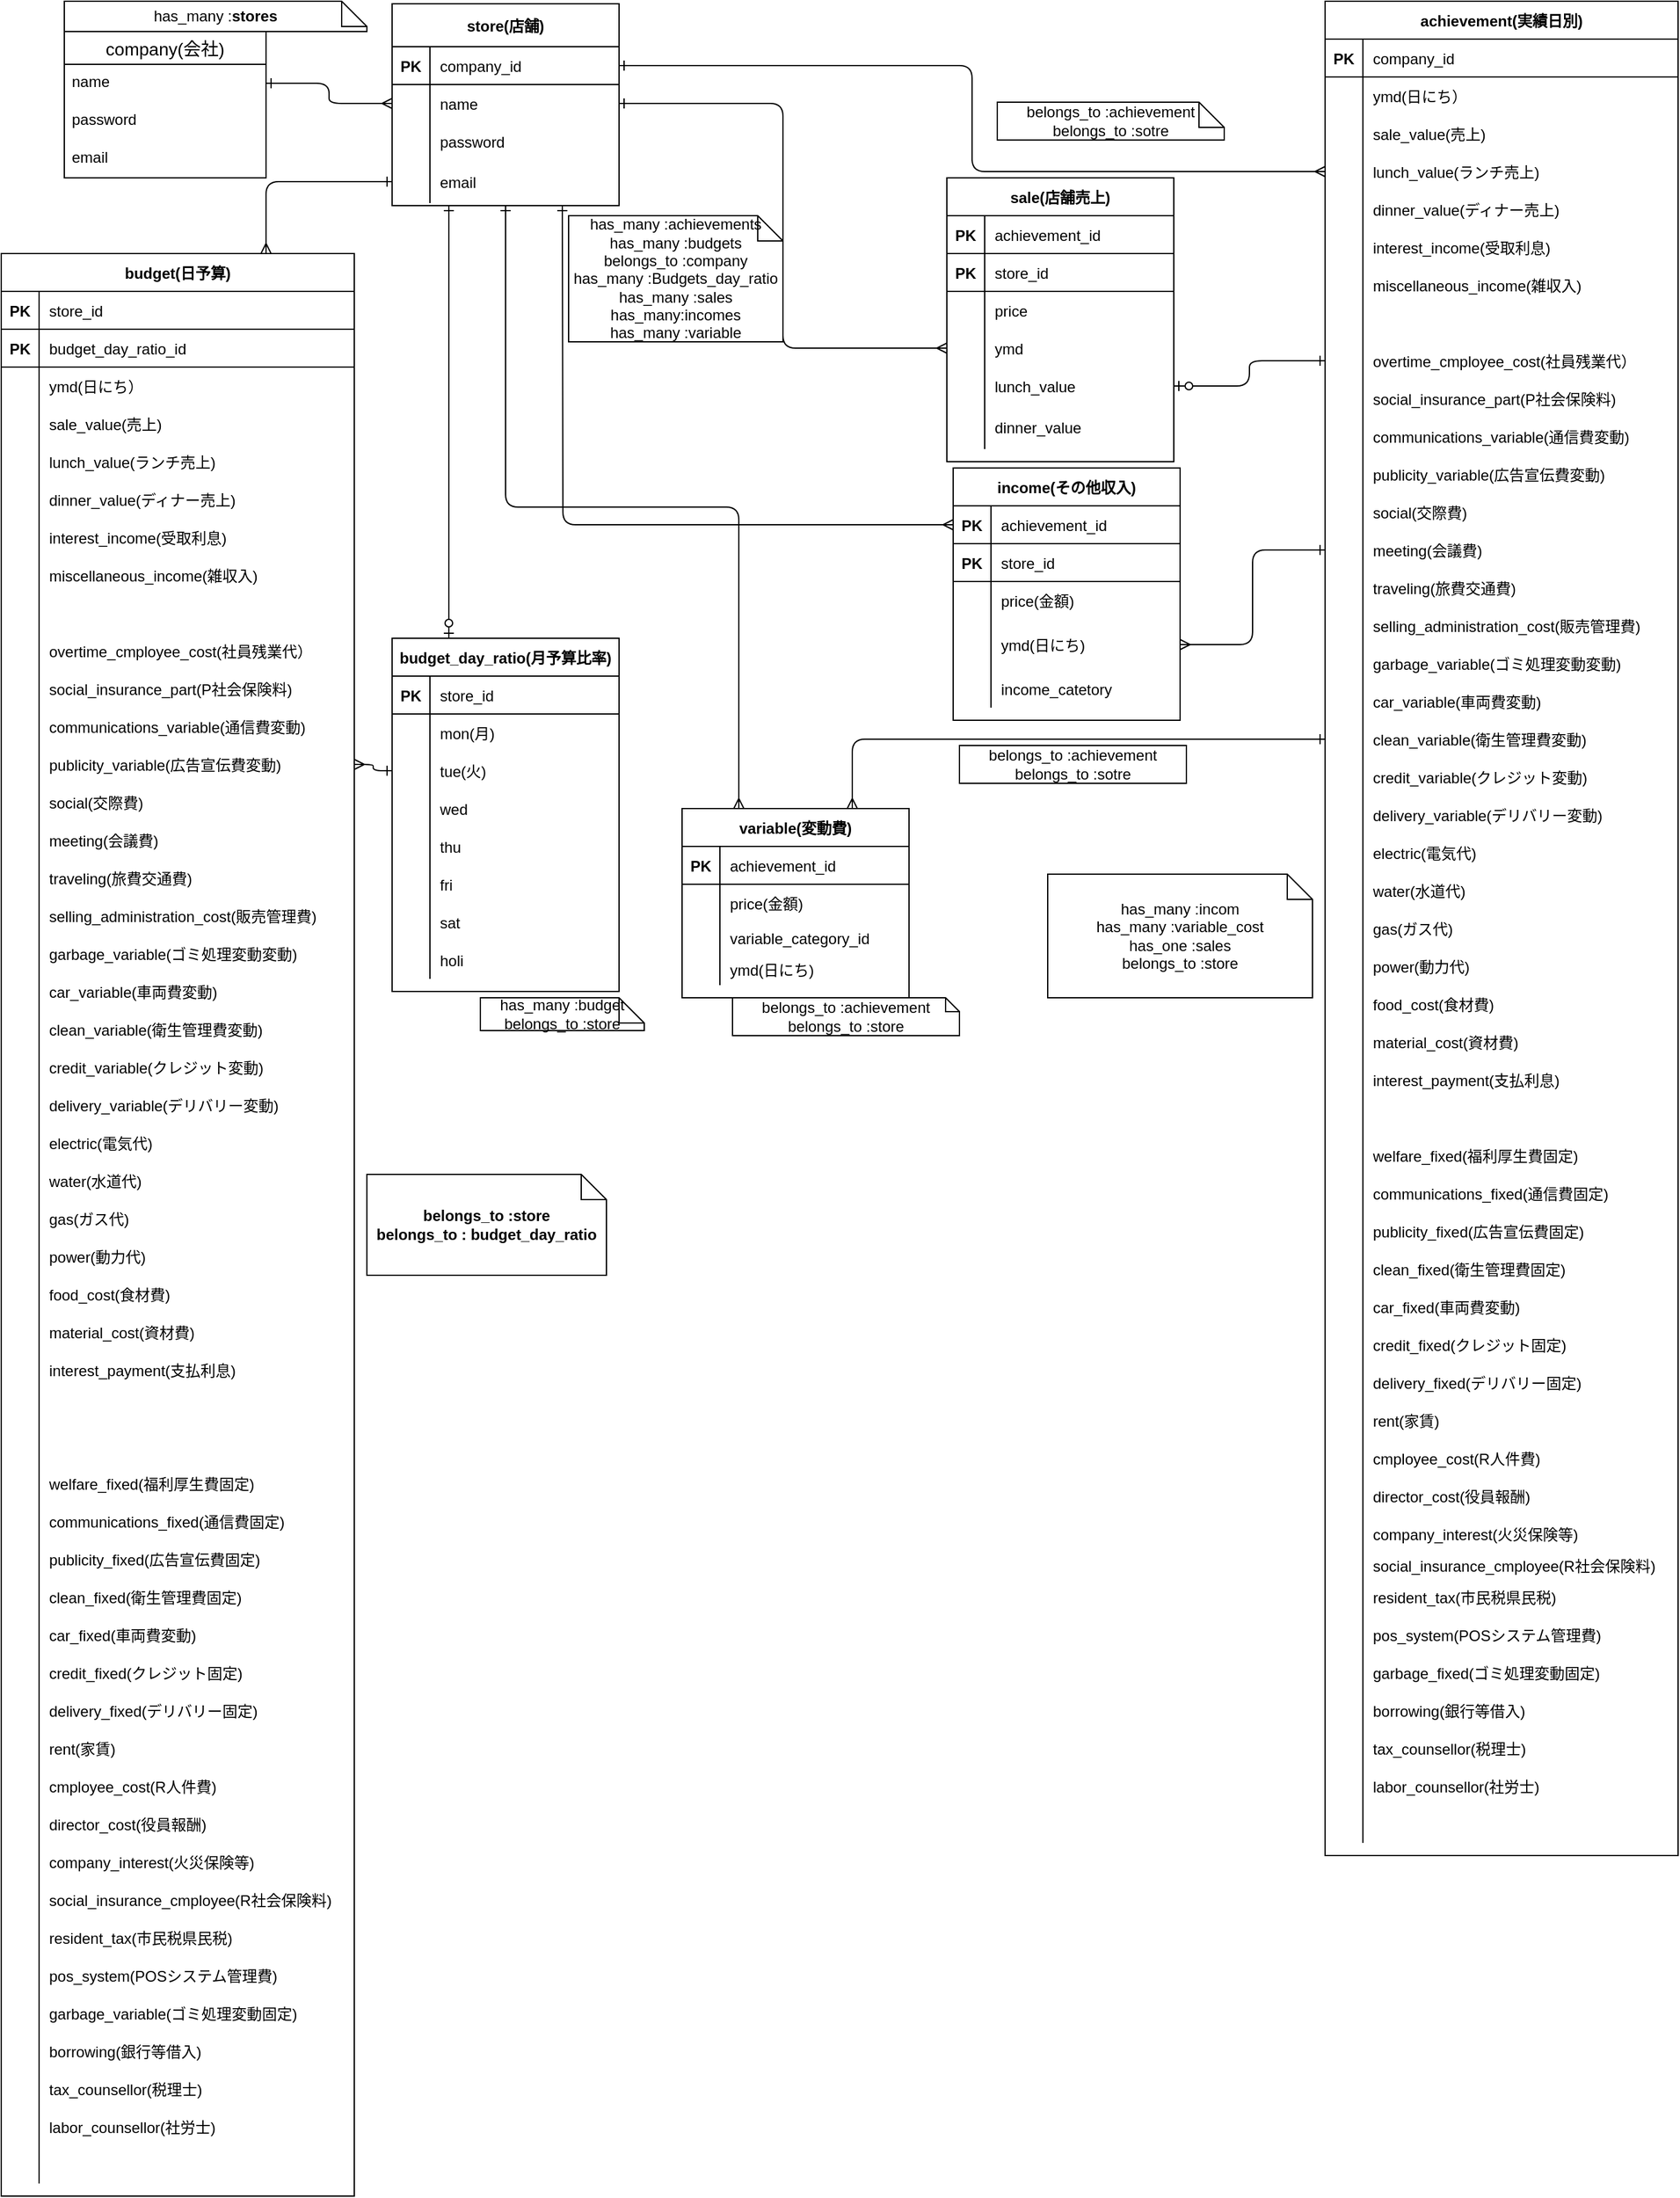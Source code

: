 <mxfile>
    <diagram id="l_d14unaQuM9DvvHqGzT" name="ページ1">
        <mxGraphModel dx="2044" dy="872" grid="1" gridSize="10" guides="1" tooltips="1" connect="1" arrows="1" fold="1" page="1" pageScale="1" pageWidth="1169" pageHeight="827" math="0" shadow="0">
            <root>
                <mxCell id="0"/>
                <mxCell id="1" parent="0"/>
                <mxCell id="40" value="company(会社)" style="swimlane;fontStyle=0;childLayout=stackLayout;horizontal=1;startSize=26;horizontalStack=0;resizeParent=1;resizeParentMax=0;resizeLast=0;collapsible=1;marginBottom=0;align=center;fontSize=14;" parent="1" vertex="1">
                    <mxGeometry y="24" width="160" height="116" as="geometry"/>
                </mxCell>
                <mxCell id="41" value="name" style="text;strokeColor=none;fillColor=none;spacingLeft=4;spacingRight=4;overflow=hidden;rotatable=0;points=[[0,0.5],[1,0.5]];portConstraint=eastwest;fontSize=12;" parent="40" vertex="1">
                    <mxGeometry y="26" width="160" height="30" as="geometry"/>
                </mxCell>
                <mxCell id="42" value="password" style="text;strokeColor=none;fillColor=none;spacingLeft=4;spacingRight=4;overflow=hidden;rotatable=0;points=[[0,0.5],[1,0.5]];portConstraint=eastwest;fontSize=12;" parent="40" vertex="1">
                    <mxGeometry y="56" width="160" height="30" as="geometry"/>
                </mxCell>
                <mxCell id="43" value="email" style="text;strokeColor=none;fillColor=none;spacingLeft=4;spacingRight=4;overflow=hidden;rotatable=0;points=[[0,0.5],[1,0.5]];portConstraint=eastwest;fontSize=12;" parent="40" vertex="1">
                    <mxGeometry y="86" width="160" height="30" as="geometry"/>
                </mxCell>
                <mxCell id="114" style="edgeStyle=orthogonalEdgeStyle;rounded=1;orthogonalLoop=1;jettySize=auto;html=1;endArrow=ERmany;endFill=0;startArrow=ERone;startFill=0;entryX=0;entryY=0.5;entryDx=0;entryDy=0;exitX=1;exitY=0.5;exitDx=0;exitDy=0;" parent="1" source="533" target="1112" edge="1">
                    <mxGeometry relative="1" as="geometry">
                        <mxPoint x="670" y="140" as="targetPoint"/>
                        <mxPoint x="480" y="143" as="sourcePoint"/>
                    </mxGeometry>
                </mxCell>
                <mxCell id="410" value="has_many :&lt;b&gt;stores&lt;/b&gt;" style="shape=note;size=20;whiteSpace=wrap;html=1;rounded=0;sketch=0;" parent="1" vertex="1">
                    <mxGeometry width="240" height="24" as="geometry"/>
                </mxCell>
                <mxCell id="411" value="has_many :incom&lt;br&gt;has_many :variable_cost&lt;br&gt;has_one :sales&lt;br&gt;belongs_to :store" style="shape=note;size=20;whiteSpace=wrap;html=1;rounded=0;sketch=0;" parent="1" vertex="1">
                    <mxGeometry x="780" y="692" width="210" height="98" as="geometry"/>
                </mxCell>
                <mxCell id="415" value="belongs_to :achievement&lt;br&gt;belongs_to :sotre" style="shape=note;size=20;whiteSpace=wrap;html=1;rounded=0;sketch=0;" parent="1" vertex="1">
                    <mxGeometry x="740" y="80" width="180" height="30" as="geometry"/>
                </mxCell>
                <mxCell id="421" style="edgeStyle=orthogonalEdgeStyle;curved=0;rounded=1;sketch=0;orthogonalLoop=1;jettySize=auto;html=1;exitX=0.5;exitY=1;exitDx=0;exitDy=0;exitPerimeter=0;startArrow=ERone;startFill=0;endArrow=ERzeroToOne;endFill=1;" parent="1" edge="1">
                    <mxGeometry relative="1" as="geometry">
                        <mxPoint x="180" y="530" as="sourcePoint"/>
                        <mxPoint x="180" y="530" as="targetPoint"/>
                    </mxGeometry>
                </mxCell>
                <mxCell id="459" value="belongs_to :achievement&lt;br&gt;belongs_to :sotre" style="shape=note;size=0;whiteSpace=wrap;html=1;rounded=0;sketch=0;" parent="1" vertex="1">
                    <mxGeometry x="710" y="590" width="180" height="30" as="geometry"/>
                </mxCell>
                <mxCell id="955" style="edgeStyle=orthogonalEdgeStyle;html=1;entryX=0.75;entryY=0;entryDx=0;entryDy=0;startArrow=ERone;startFill=0;endArrow=ERmany;endFill=0;exitX=0;exitY=0.5;exitDx=0;exitDy=0;rounded=1;" parent="1" source="1157" target="938" edge="1">
                    <mxGeometry relative="1" as="geometry">
                        <mxPoint x="665" y="580" as="sourcePoint"/>
                    </mxGeometry>
                </mxCell>
                <mxCell id="532" value="store(店舗)" style="shape=table;startSize=34;container=1;collapsible=1;childLayout=tableLayout;fixedRows=1;rowLines=0;fontStyle=1;align=center;resizeLast=1;" parent="1" vertex="1">
                    <mxGeometry x="260" y="2" width="180" height="160" as="geometry"/>
                </mxCell>
                <mxCell id="533" value="" style="shape=partialRectangle;collapsible=0;dropTarget=0;pointerEvents=0;fillColor=none;top=0;left=0;bottom=1;right=0;points=[[0,0.5],[1,0.5]];portConstraint=eastwest;" parent="532" vertex="1">
                    <mxGeometry y="34" width="180" height="30" as="geometry"/>
                </mxCell>
                <mxCell id="534" value="PK" style="shape=partialRectangle;connectable=0;fillColor=none;top=0;left=0;bottom=0;right=0;fontStyle=1;overflow=hidden;" parent="533" vertex="1">
                    <mxGeometry width="30" height="30" as="geometry"/>
                </mxCell>
                <mxCell id="535" value="company_id" style="shape=partialRectangle;connectable=0;fillColor=none;top=0;left=0;bottom=0;right=0;align=left;spacingLeft=6;fontStyle=0;overflow=hidden;" parent="533" vertex="1">
                    <mxGeometry x="30" width="150" height="30" as="geometry"/>
                </mxCell>
                <mxCell id="536" value="" style="shape=partialRectangle;collapsible=0;dropTarget=0;pointerEvents=0;fillColor=none;top=0;left=0;bottom=0;right=0;points=[[0,0.5],[1,0.5]];portConstraint=eastwest;" parent="532" vertex="1">
                    <mxGeometry y="64" width="180" height="30" as="geometry"/>
                </mxCell>
                <mxCell id="537" value="" style="shape=partialRectangle;connectable=0;fillColor=none;top=0;left=0;bottom=0;right=0;editable=1;overflow=hidden;" parent="536" vertex="1">
                    <mxGeometry width="30" height="30" as="geometry"/>
                </mxCell>
                <mxCell id="538" value="name" style="shape=partialRectangle;connectable=0;fillColor=none;top=0;left=0;bottom=0;right=0;align=left;spacingLeft=6;overflow=hidden;" parent="536" vertex="1">
                    <mxGeometry x="30" width="150" height="30" as="geometry"/>
                </mxCell>
                <mxCell id="539" value="" style="shape=partialRectangle;collapsible=0;dropTarget=0;pointerEvents=0;fillColor=none;top=0;left=0;bottom=0;right=0;points=[[0,0.5],[1,0.5]];portConstraint=eastwest;" parent="532" vertex="1">
                    <mxGeometry y="94" width="180" height="30" as="geometry"/>
                </mxCell>
                <mxCell id="540" value="" style="shape=partialRectangle;connectable=0;fillColor=none;top=0;left=0;bottom=0;right=0;editable=1;overflow=hidden;" parent="539" vertex="1">
                    <mxGeometry width="30" height="30" as="geometry"/>
                </mxCell>
                <mxCell id="541" value="password" style="shape=partialRectangle;connectable=0;fillColor=none;top=0;left=0;bottom=0;right=0;align=left;spacingLeft=6;overflow=hidden;" parent="539" vertex="1">
                    <mxGeometry x="30" width="150" height="30" as="geometry"/>
                </mxCell>
                <mxCell id="542" value="" style="shape=partialRectangle;collapsible=0;dropTarget=0;pointerEvents=0;fillColor=none;top=0;left=0;bottom=0;right=0;points=[[0,0.5],[1,0.5]];portConstraint=eastwest;" parent="532" vertex="1">
                    <mxGeometry y="124" width="180" height="34" as="geometry"/>
                </mxCell>
                <mxCell id="543" value="" style="shape=partialRectangle;connectable=0;fillColor=none;top=0;left=0;bottom=0;right=0;editable=1;overflow=hidden;" parent="542" vertex="1">
                    <mxGeometry width="30" height="34" as="geometry"/>
                </mxCell>
                <mxCell id="544" value="email" style="shape=partialRectangle;connectable=0;fillColor=none;top=0;left=0;bottom=0;right=0;align=left;spacingLeft=6;overflow=hidden;" parent="542" vertex="1">
                    <mxGeometry x="30" width="150" height="34" as="geometry"/>
                </mxCell>
                <mxCell id="545" style="edgeStyle=orthogonalEdgeStyle;rounded=1;orthogonalLoop=1;jettySize=auto;html=1;exitX=1;exitY=0.5;exitDx=0;exitDy=0;entryX=0;entryY=0.5;entryDx=0;entryDy=0;startArrow=ERone;startFill=0;endArrow=ERmany;endFill=0;" parent="1" source="41" target="536" edge="1">
                    <mxGeometry relative="1" as="geometry"/>
                </mxCell>
                <mxCell id="559" value="has_many :achievements&lt;br&gt;has_many :budgets&lt;br&gt;belongs_to :company&lt;br&gt;has_many :Budgets_day_ratio&lt;br&gt;has_many :sales&lt;br&gt;has_many:incomes&lt;br&gt;has_many :variable" style="shape=note;size=20;whiteSpace=wrap;html=1;" parent="1" vertex="1">
                    <mxGeometry x="400" y="170" width="170" height="100" as="geometry"/>
                </mxCell>
                <mxCell id="563" value="&lt;span style=&quot;font-weight: 700&quot;&gt;belongs_to :store&lt;br&gt;belongs_to :&lt;/span&gt;&lt;span style=&quot;font-weight: 700&quot;&gt;&amp;nbsp;budget_day_ratio&lt;/span&gt;&lt;span style=&quot;font-weight: 700&quot;&gt;&lt;br&gt;&lt;/span&gt;" style="shape=note;size=20;whiteSpace=wrap;html=1;" parent="1" vertex="1">
                    <mxGeometry x="240" y="930" width="190" height="80" as="geometry"/>
                </mxCell>
                <mxCell id="1277" style="edgeStyle=orthogonalEdgeStyle;html=1;exitX=0.75;exitY=0;exitDx=0;exitDy=0;entryX=0;entryY=0.5;entryDx=0;entryDy=0;endArrow=ERone;endFill=0;startArrow=ERmany;startFill=0;" edge="1" parent="1" source="582" target="542">
                    <mxGeometry relative="1" as="geometry"/>
                </mxCell>
                <mxCell id="582" value="budget(日予算)" style="shape=table;startSize=30;container=1;collapsible=1;childLayout=tableLayout;fixedRows=1;rowLines=0;fontStyle=1;align=center;resizeLast=1;" parent="1" vertex="1">
                    <mxGeometry x="-50" y="200" width="280" height="1540" as="geometry"/>
                </mxCell>
                <mxCell id="592" value="" style="shape=partialRectangle;collapsible=0;dropTarget=0;pointerEvents=0;fillColor=none;top=0;left=0;bottom=1;right=0;points=[[0,0.5],[1,0.5]];portConstraint=eastwest;" parent="582" vertex="1">
                    <mxGeometry y="30" width="280" height="30" as="geometry"/>
                </mxCell>
                <mxCell id="593" value="PK" style="shape=partialRectangle;connectable=0;fillColor=none;top=0;left=0;bottom=0;right=0;fontStyle=1;overflow=hidden;" parent="592" vertex="1">
                    <mxGeometry width="30" height="30" as="geometry"/>
                </mxCell>
                <mxCell id="594" value="store_id" style="shape=partialRectangle;connectable=0;fillColor=none;top=0;left=0;bottom=0;right=0;align=left;spacingLeft=6;fontStyle=0;overflow=hidden;" parent="592" vertex="1">
                    <mxGeometry x="30" width="250" height="30" as="geometry"/>
                </mxCell>
                <mxCell id="719" value="" style="shape=partialRectangle;collapsible=0;dropTarget=0;pointerEvents=0;fillColor=none;top=0;left=0;bottom=1;right=0;points=[[0,0.5],[1,0.5]];portConstraint=eastwest;" parent="582" vertex="1">
                    <mxGeometry y="60" width="280" height="30" as="geometry"/>
                </mxCell>
                <mxCell id="720" value="PK" style="shape=partialRectangle;connectable=0;fillColor=none;top=0;left=0;bottom=0;right=0;fontStyle=1;overflow=hidden;" parent="719" vertex="1">
                    <mxGeometry width="30" height="30" as="geometry"/>
                </mxCell>
                <mxCell id="721" value="budget_day_ratio_id" style="shape=partialRectangle;connectable=0;fillColor=none;top=0;left=0;bottom=0;right=0;align=left;spacingLeft=6;fontStyle=0;overflow=hidden;" parent="719" vertex="1">
                    <mxGeometry x="30" width="250" height="30" as="geometry"/>
                </mxCell>
                <mxCell id="601" value="" style="shape=partialRectangle;collapsible=0;dropTarget=0;pointerEvents=0;fillColor=none;top=0;left=0;bottom=0;right=0;points=[[0,0.5],[1,0.5]];portConstraint=eastwest;" parent="582" vertex="1">
                    <mxGeometry y="90" width="280" height="30" as="geometry"/>
                </mxCell>
                <mxCell id="602" value="" style="shape=partialRectangle;connectable=0;fillColor=none;top=0;left=0;bottom=0;right=0;editable=1;overflow=hidden;" parent="601" vertex="1">
                    <mxGeometry width="30" height="30" as="geometry"/>
                </mxCell>
                <mxCell id="603" value="ymd(日にち）" style="shape=partialRectangle;connectable=0;fillColor=none;top=0;left=0;bottom=0;right=0;align=left;spacingLeft=6;overflow=hidden;" parent="601" vertex="1">
                    <mxGeometry x="30" width="250" height="30" as="geometry"/>
                </mxCell>
                <mxCell id="1023" value="" style="shape=partialRectangle;collapsible=0;dropTarget=0;pointerEvents=0;fillColor=none;top=0;left=0;bottom=0;right=0;points=[[0,0.5],[1,0.5]];portConstraint=eastwest;" parent="582" vertex="1">
                    <mxGeometry y="120" width="280" height="30" as="geometry"/>
                </mxCell>
                <mxCell id="1024" value="" style="shape=partialRectangle;connectable=0;fillColor=none;top=0;left=0;bottom=0;right=0;editable=1;overflow=hidden;" parent="1023" vertex="1">
                    <mxGeometry width="30" height="30" as="geometry"/>
                </mxCell>
                <mxCell id="1025" value="sale_value(売上)" style="shape=partialRectangle;connectable=0;fillColor=none;top=0;left=0;bottom=0;right=0;align=left;spacingLeft=6;overflow=hidden;" parent="1023" vertex="1">
                    <mxGeometry x="30" width="250" height="30" as="geometry"/>
                </mxCell>
                <mxCell id="1020" value="" style="shape=partialRectangle;collapsible=0;dropTarget=0;pointerEvents=0;fillColor=none;top=0;left=0;bottom=0;right=0;points=[[0,0.5],[1,0.5]];portConstraint=eastwest;" parent="582" vertex="1">
                    <mxGeometry y="150" width="280" height="30" as="geometry"/>
                </mxCell>
                <mxCell id="1021" value="" style="shape=partialRectangle;connectable=0;fillColor=none;top=0;left=0;bottom=0;right=0;editable=1;overflow=hidden;" parent="1020" vertex="1">
                    <mxGeometry width="30" height="30" as="geometry"/>
                </mxCell>
                <mxCell id="1022" value="lunch_value(ランチ売上)" style="shape=partialRectangle;connectable=0;fillColor=none;top=0;left=0;bottom=0;right=0;align=left;spacingLeft=6;overflow=hidden;" parent="1020" vertex="1">
                    <mxGeometry x="30" width="250" height="30" as="geometry"/>
                </mxCell>
                <mxCell id="980" value="" style="shape=partialRectangle;collapsible=0;dropTarget=0;pointerEvents=0;fillColor=none;top=0;left=0;bottom=0;right=0;points=[[0,0.5],[1,0.5]];portConstraint=eastwest;" parent="582" vertex="1">
                    <mxGeometry y="180" width="280" height="30" as="geometry"/>
                </mxCell>
                <mxCell id="981" value="" style="shape=partialRectangle;connectable=0;fillColor=none;top=0;left=0;bottom=0;right=0;editable=1;overflow=hidden;" parent="980" vertex="1">
                    <mxGeometry width="30" height="30" as="geometry"/>
                </mxCell>
                <mxCell id="982" value="dinner_value(ディナー売上)" style="shape=partialRectangle;connectable=0;fillColor=none;top=0;left=0;bottom=0;right=0;align=left;spacingLeft=6;overflow=hidden;" parent="980" vertex="1">
                    <mxGeometry x="30" width="250" height="30" as="geometry"/>
                </mxCell>
                <mxCell id="977" value="" style="shape=partialRectangle;collapsible=0;dropTarget=0;pointerEvents=0;fillColor=none;top=0;left=0;bottom=0;right=0;points=[[0,0.5],[1,0.5]];portConstraint=eastwest;" parent="582" vertex="1">
                    <mxGeometry y="210" width="280" height="30" as="geometry"/>
                </mxCell>
                <mxCell id="978" value="" style="shape=partialRectangle;connectable=0;fillColor=none;top=0;left=0;bottom=0;right=0;editable=1;overflow=hidden;" parent="977" vertex="1">
                    <mxGeometry width="30" height="30" as="geometry"/>
                </mxCell>
                <mxCell id="979" value="interest_income(受取利息)" style="shape=partialRectangle;connectable=0;fillColor=none;top=0;left=0;bottom=0;right=0;align=left;spacingLeft=6;overflow=hidden;" parent="977" vertex="1">
                    <mxGeometry x="30" width="250" height="30" as="geometry"/>
                </mxCell>
                <mxCell id="1026" value="" style="shape=partialRectangle;collapsible=0;dropTarget=0;pointerEvents=0;fillColor=none;top=0;left=0;bottom=0;right=0;points=[[0,0.5],[1,0.5]];portConstraint=eastwest;" parent="582" vertex="1">
                    <mxGeometry y="240" width="280" height="30" as="geometry"/>
                </mxCell>
                <mxCell id="1027" value="" style="shape=partialRectangle;connectable=0;fillColor=none;top=0;left=0;bottom=0;right=0;editable=1;overflow=hidden;" parent="1026" vertex="1">
                    <mxGeometry width="30" height="30" as="geometry"/>
                </mxCell>
                <mxCell id="1028" value="miscellaneous_income(雑収入)" style="shape=partialRectangle;connectable=0;fillColor=none;top=0;left=0;bottom=0;right=0;align=left;spacingLeft=6;overflow=hidden;" parent="1026" vertex="1">
                    <mxGeometry x="30" width="250" height="30" as="geometry"/>
                </mxCell>
                <mxCell id="974" value="" style="shape=partialRectangle;collapsible=0;dropTarget=0;pointerEvents=0;fillColor=none;top=0;left=0;bottom=0;right=0;points=[[0,0.5],[1,0.5]];portConstraint=eastwest;" parent="582" vertex="1">
                    <mxGeometry y="270" width="280" height="30" as="geometry"/>
                </mxCell>
                <mxCell id="975" value="" style="shape=partialRectangle;connectable=0;fillColor=none;top=0;left=0;bottom=0;right=0;editable=1;overflow=hidden;" parent="974" vertex="1">
                    <mxGeometry width="30" height="30" as="geometry"/>
                </mxCell>
                <mxCell id="976" value="" style="shape=partialRectangle;connectable=0;fillColor=none;top=0;left=0;bottom=0;right=0;align=left;spacingLeft=6;overflow=hidden;" parent="974" vertex="1">
                    <mxGeometry x="30" width="250" height="30" as="geometry"/>
                </mxCell>
                <mxCell id="971" value="" style="shape=partialRectangle;collapsible=0;dropTarget=0;pointerEvents=0;fillColor=none;top=0;left=0;bottom=0;right=0;points=[[0,0.5],[1,0.5]];portConstraint=eastwest;" parent="582" vertex="1">
                    <mxGeometry y="300" width="280" height="30" as="geometry"/>
                </mxCell>
                <mxCell id="972" value="" style="shape=partialRectangle;connectable=0;fillColor=none;top=0;left=0;bottom=0;right=0;editable=1;overflow=hidden;" parent="971" vertex="1">
                    <mxGeometry width="30" height="30" as="geometry"/>
                </mxCell>
                <mxCell id="973" value="overtime_cmployee_cost(社員残業代）" style="shape=partialRectangle;connectable=0;fillColor=none;top=0;left=0;bottom=0;right=0;align=left;spacingLeft=6;overflow=hidden;" parent="971" vertex="1">
                    <mxGeometry x="30" width="250" height="30" as="geometry"/>
                </mxCell>
                <mxCell id="968" value="" style="shape=partialRectangle;collapsible=0;dropTarget=0;pointerEvents=0;fillColor=none;top=0;left=0;bottom=0;right=0;points=[[0,0.5],[1,0.5]];portConstraint=eastwest;" parent="582" vertex="1">
                    <mxGeometry y="330" width="280" height="30" as="geometry"/>
                </mxCell>
                <mxCell id="969" value="" style="shape=partialRectangle;connectable=0;fillColor=none;top=0;left=0;bottom=0;right=0;editable=1;overflow=hidden;" parent="968" vertex="1">
                    <mxGeometry width="30" height="30" as="geometry"/>
                </mxCell>
                <mxCell id="970" value="social_insurance_part(P社会保険料)" style="shape=partialRectangle;connectable=0;fillColor=none;top=0;left=0;bottom=0;right=0;align=left;spacingLeft=6;overflow=hidden;" parent="968" vertex="1">
                    <mxGeometry x="30" width="250" height="30" as="geometry"/>
                </mxCell>
                <mxCell id="965" value="" style="shape=partialRectangle;collapsible=0;dropTarget=0;pointerEvents=0;fillColor=none;top=0;left=0;bottom=0;right=0;points=[[0,0.5],[1,0.5]];portConstraint=eastwest;" parent="582" vertex="1">
                    <mxGeometry y="360" width="280" height="30" as="geometry"/>
                </mxCell>
                <mxCell id="966" value="" style="shape=partialRectangle;connectable=0;fillColor=none;top=0;left=0;bottom=0;right=0;editable=1;overflow=hidden;" parent="965" vertex="1">
                    <mxGeometry width="30" height="30" as="geometry"/>
                </mxCell>
                <mxCell id="967" value="communications_variable(通信費変動)" style="shape=partialRectangle;connectable=0;fillColor=none;top=0;left=0;bottom=0;right=0;align=left;spacingLeft=6;overflow=hidden;" parent="965" vertex="1">
                    <mxGeometry x="30" width="250" height="30" as="geometry"/>
                </mxCell>
                <mxCell id="983" value="" style="shape=partialRectangle;collapsible=0;dropTarget=0;pointerEvents=0;fillColor=none;top=0;left=0;bottom=0;right=0;points=[[0,0.5],[1,0.5]];portConstraint=eastwest;" parent="582" vertex="1">
                    <mxGeometry y="390" width="280" height="30" as="geometry"/>
                </mxCell>
                <mxCell id="984" value="" style="shape=partialRectangle;connectable=0;fillColor=none;top=0;left=0;bottom=0;right=0;editable=1;overflow=hidden;" parent="983" vertex="1">
                    <mxGeometry width="30" height="30" as="geometry"/>
                </mxCell>
                <mxCell id="985" value="publicity_variable(広告宣伝費変動)" style="shape=partialRectangle;connectable=0;fillColor=none;top=0;left=0;bottom=0;right=0;align=left;spacingLeft=6;overflow=hidden;" parent="983" vertex="1">
                    <mxGeometry x="30" width="250" height="30" as="geometry"/>
                </mxCell>
                <mxCell id="989" value="" style="shape=partialRectangle;collapsible=0;dropTarget=0;pointerEvents=0;fillColor=none;top=0;left=0;bottom=0;right=0;points=[[0,0.5],[1,0.5]];portConstraint=eastwest;" parent="582" vertex="1">
                    <mxGeometry y="420" width="280" height="30" as="geometry"/>
                </mxCell>
                <mxCell id="990" value="" style="shape=partialRectangle;connectable=0;fillColor=none;top=0;left=0;bottom=0;right=0;editable=1;overflow=hidden;" parent="989" vertex="1">
                    <mxGeometry width="30" height="30" as="geometry"/>
                </mxCell>
                <mxCell id="991" value="social(交際費)" style="shape=partialRectangle;connectable=0;fillColor=none;top=0;left=0;bottom=0;right=0;align=left;spacingLeft=6;overflow=hidden;" parent="989" vertex="1">
                    <mxGeometry x="30" width="250" height="30" as="geometry"/>
                </mxCell>
                <mxCell id="992" value="" style="shape=partialRectangle;collapsible=0;dropTarget=0;pointerEvents=0;fillColor=none;top=0;left=0;bottom=0;right=0;points=[[0,0.5],[1,0.5]];portConstraint=eastwest;" parent="582" vertex="1">
                    <mxGeometry y="450" width="280" height="30" as="geometry"/>
                </mxCell>
                <mxCell id="993" value="" style="shape=partialRectangle;connectable=0;fillColor=none;top=0;left=0;bottom=0;right=0;editable=1;overflow=hidden;" parent="992" vertex="1">
                    <mxGeometry width="30" height="30" as="geometry"/>
                </mxCell>
                <mxCell id="994" value="meeting(会議費)" style="shape=partialRectangle;connectable=0;fillColor=none;top=0;left=0;bottom=0;right=0;align=left;spacingLeft=6;overflow=hidden;" parent="992" vertex="1">
                    <mxGeometry x="30" width="250" height="30" as="geometry"/>
                </mxCell>
                <mxCell id="962" value="" style="shape=partialRectangle;collapsible=0;dropTarget=0;pointerEvents=0;fillColor=none;top=0;left=0;bottom=0;right=0;points=[[0,0.5],[1,0.5]];portConstraint=eastwest;" parent="582" vertex="1">
                    <mxGeometry y="480" width="280" height="30" as="geometry"/>
                </mxCell>
                <mxCell id="963" value="" style="shape=partialRectangle;connectable=0;fillColor=none;top=0;left=0;bottom=0;right=0;editable=1;overflow=hidden;" parent="962" vertex="1">
                    <mxGeometry width="30" height="30" as="geometry"/>
                </mxCell>
                <mxCell id="964" value="traveling(旅費交通費)" style="shape=partialRectangle;connectable=0;fillColor=none;top=0;left=0;bottom=0;right=0;align=left;spacingLeft=6;overflow=hidden;" parent="962" vertex="1">
                    <mxGeometry x="30" width="250" height="30" as="geometry"/>
                </mxCell>
                <mxCell id="959" value="" style="shape=partialRectangle;collapsible=0;dropTarget=0;pointerEvents=0;fillColor=none;top=0;left=0;bottom=0;right=0;points=[[0,0.5],[1,0.5]];portConstraint=eastwest;" parent="582" vertex="1">
                    <mxGeometry y="510" width="280" height="30" as="geometry"/>
                </mxCell>
                <mxCell id="960" value="" style="shape=partialRectangle;connectable=0;fillColor=none;top=0;left=0;bottom=0;right=0;editable=1;overflow=hidden;" parent="959" vertex="1">
                    <mxGeometry width="30" height="30" as="geometry"/>
                </mxCell>
                <mxCell id="961" value="selling_administration_cost(販売管理費)" style="shape=partialRectangle;connectable=0;fillColor=none;top=0;left=0;bottom=0;right=0;align=left;spacingLeft=6;overflow=hidden;" parent="959" vertex="1">
                    <mxGeometry x="30" width="250" height="30" as="geometry"/>
                </mxCell>
                <mxCell id="995" value="" style="shape=partialRectangle;collapsible=0;dropTarget=0;pointerEvents=0;fillColor=none;top=0;left=0;bottom=0;right=0;points=[[0,0.5],[1,0.5]];portConstraint=eastwest;" parent="582" vertex="1">
                    <mxGeometry y="540" width="280" height="30" as="geometry"/>
                </mxCell>
                <mxCell id="996" value="" style="shape=partialRectangle;connectable=0;fillColor=none;top=0;left=0;bottom=0;right=0;editable=1;overflow=hidden;" parent="995" vertex="1">
                    <mxGeometry width="30" height="30" as="geometry"/>
                </mxCell>
                <mxCell id="997" value="garbage_variable(ゴミ処理変動変動)" style="shape=partialRectangle;connectable=0;fillColor=none;top=0;left=0;bottom=0;right=0;align=left;spacingLeft=6;overflow=hidden;" parent="995" vertex="1">
                    <mxGeometry x="30" width="250" height="30" as="geometry"/>
                </mxCell>
                <mxCell id="998" value="" style="shape=partialRectangle;collapsible=0;dropTarget=0;pointerEvents=0;fillColor=none;top=0;left=0;bottom=0;right=0;points=[[0,0.5],[1,0.5]];portConstraint=eastwest;" parent="582" vertex="1">
                    <mxGeometry y="570" width="280" height="30" as="geometry"/>
                </mxCell>
                <mxCell id="999" value="" style="shape=partialRectangle;connectable=0;fillColor=none;top=0;left=0;bottom=0;right=0;editable=1;overflow=hidden;" parent="998" vertex="1">
                    <mxGeometry width="30" height="30" as="geometry"/>
                </mxCell>
                <mxCell id="1000" value="car_variable(車両費変動)" style="shape=partialRectangle;connectable=0;fillColor=none;top=0;left=0;bottom=0;right=0;align=left;spacingLeft=6;overflow=hidden;" parent="998" vertex="1">
                    <mxGeometry x="30" width="250" height="30" as="geometry"/>
                </mxCell>
                <mxCell id="1087" value="" style="shape=partialRectangle;collapsible=0;dropTarget=0;pointerEvents=0;fillColor=none;top=0;left=0;bottom=0;right=0;points=[[0,0.5],[1,0.5]];portConstraint=eastwest;" parent="582" vertex="1">
                    <mxGeometry y="600" width="280" height="30" as="geometry"/>
                </mxCell>
                <mxCell id="1088" value="" style="shape=partialRectangle;connectable=0;fillColor=none;top=0;left=0;bottom=0;right=0;editable=1;overflow=hidden;" parent="1087" vertex="1">
                    <mxGeometry width="30" height="30" as="geometry"/>
                </mxCell>
                <mxCell id="1089" value="clean_variable(衛生管理費変動)" style="shape=partialRectangle;connectable=0;fillColor=none;top=0;left=0;bottom=0;right=0;align=left;spacingLeft=6;overflow=hidden;" parent="1087" vertex="1">
                    <mxGeometry x="30" width="250" height="30" as="geometry"/>
                </mxCell>
                <mxCell id="1090" value="" style="shape=partialRectangle;collapsible=0;dropTarget=0;pointerEvents=0;fillColor=none;top=0;left=0;bottom=0;right=0;points=[[0,0.5],[1,0.5]];portConstraint=eastwest;" parent="582" vertex="1">
                    <mxGeometry y="630" width="280" height="30" as="geometry"/>
                </mxCell>
                <mxCell id="1091" value="" style="shape=partialRectangle;connectable=0;fillColor=none;top=0;left=0;bottom=0;right=0;editable=1;overflow=hidden;" parent="1090" vertex="1">
                    <mxGeometry width="30" height="30" as="geometry"/>
                </mxCell>
                <mxCell id="1092" value="credit_variable(クレジット変動)" style="shape=partialRectangle;connectable=0;fillColor=none;top=0;left=0;bottom=0;right=0;align=left;spacingLeft=6;overflow=hidden;" parent="1090" vertex="1">
                    <mxGeometry x="30" width="250" height="30" as="geometry"/>
                </mxCell>
                <mxCell id="1001" value="" style="shape=partialRectangle;collapsible=0;dropTarget=0;pointerEvents=0;fillColor=none;top=0;left=0;bottom=0;right=0;points=[[0,0.5],[1,0.5]];portConstraint=eastwest;" parent="582" vertex="1">
                    <mxGeometry y="660" width="280" height="30" as="geometry"/>
                </mxCell>
                <mxCell id="1002" value="" style="shape=partialRectangle;connectable=0;fillColor=none;top=0;left=0;bottom=0;right=0;editable=1;overflow=hidden;" parent="1001" vertex="1">
                    <mxGeometry width="30" height="30" as="geometry"/>
                </mxCell>
                <mxCell id="1003" value="delivery_variable(デリバリー変動)" style="shape=partialRectangle;connectable=0;fillColor=none;top=0;left=0;bottom=0;right=0;align=left;spacingLeft=6;overflow=hidden;" parent="1001" vertex="1">
                    <mxGeometry x="30" width="250" height="30" as="geometry"/>
                </mxCell>
                <mxCell id="1011" value="" style="shape=partialRectangle;collapsible=0;dropTarget=0;pointerEvents=0;fillColor=none;top=0;left=0;bottom=0;right=0;points=[[0,0.5],[1,0.5]];portConstraint=eastwest;" parent="582" vertex="1">
                    <mxGeometry y="690" width="280" height="30" as="geometry"/>
                </mxCell>
                <mxCell id="1012" value="" style="shape=partialRectangle;connectable=0;fillColor=none;top=0;left=0;bottom=0;right=0;editable=1;overflow=hidden;" parent="1011" vertex="1">
                    <mxGeometry width="30" height="30" as="geometry"/>
                </mxCell>
                <mxCell id="1013" value="electric(電気代)" style="shape=partialRectangle;connectable=0;fillColor=none;top=0;left=0;bottom=0;right=0;align=left;spacingLeft=6;overflow=hidden;" parent="1011" vertex="1">
                    <mxGeometry x="30" width="250" height="30" as="geometry"/>
                </mxCell>
                <mxCell id="1008" value="" style="shape=partialRectangle;collapsible=0;dropTarget=0;pointerEvents=0;fillColor=none;top=0;left=0;bottom=0;right=0;points=[[0,0.5],[1,0.5]];portConstraint=eastwest;" parent="582" vertex="1">
                    <mxGeometry y="720" width="280" height="30" as="geometry"/>
                </mxCell>
                <mxCell id="1009" value="" style="shape=partialRectangle;connectable=0;fillColor=none;top=0;left=0;bottom=0;right=0;editable=1;overflow=hidden;" parent="1008" vertex="1">
                    <mxGeometry width="30" height="30" as="geometry"/>
                </mxCell>
                <mxCell id="1010" value="water(水道代)" style="shape=partialRectangle;connectable=0;fillColor=none;top=0;left=0;bottom=0;right=0;align=left;spacingLeft=6;overflow=hidden;" parent="1008" vertex="1">
                    <mxGeometry x="30" width="250" height="30" as="geometry"/>
                </mxCell>
                <mxCell id="607" value="" style="shape=partialRectangle;collapsible=0;dropTarget=0;pointerEvents=0;fillColor=none;top=0;left=0;bottom=0;right=0;points=[[0,0.5],[1,0.5]];portConstraint=eastwest;" parent="582" vertex="1">
                    <mxGeometry y="750" width="280" height="30" as="geometry"/>
                </mxCell>
                <mxCell id="608" value="" style="shape=partialRectangle;connectable=0;fillColor=none;top=0;left=0;bottom=0;right=0;editable=1;overflow=hidden;" parent="607" vertex="1">
                    <mxGeometry width="30" height="30" as="geometry"/>
                </mxCell>
                <mxCell id="609" value="gas(ガス代)" style="shape=partialRectangle;connectable=0;fillColor=none;top=0;left=0;bottom=0;right=0;align=left;spacingLeft=6;overflow=hidden;" parent="607" vertex="1">
                    <mxGeometry x="30" width="250" height="30" as="geometry"/>
                </mxCell>
                <mxCell id="1014" value="" style="shape=partialRectangle;collapsible=0;dropTarget=0;pointerEvents=0;fillColor=none;top=0;left=0;bottom=0;right=0;points=[[0,0.5],[1,0.5]];portConstraint=eastwest;" parent="582" vertex="1">
                    <mxGeometry y="780" width="280" height="30" as="geometry"/>
                </mxCell>
                <mxCell id="1015" value="" style="shape=partialRectangle;connectable=0;fillColor=none;top=0;left=0;bottom=0;right=0;editable=1;overflow=hidden;" parent="1014" vertex="1">
                    <mxGeometry width="30" height="30" as="geometry"/>
                </mxCell>
                <mxCell id="1016" value="power(動力代)" style="shape=partialRectangle;connectable=0;fillColor=none;top=0;left=0;bottom=0;right=0;align=left;spacingLeft=6;overflow=hidden;" parent="1014" vertex="1">
                    <mxGeometry x="30" width="250" height="30" as="geometry"/>
                </mxCell>
                <mxCell id="1252" value="" style="shape=partialRectangle;collapsible=0;dropTarget=0;pointerEvents=0;fillColor=none;top=0;left=0;bottom=0;right=0;points=[[0,0.5],[1,0.5]];portConstraint=eastwest;" parent="582" vertex="1">
                    <mxGeometry y="810" width="280" height="30" as="geometry"/>
                </mxCell>
                <mxCell id="1253" value="" style="shape=partialRectangle;connectable=0;fillColor=none;top=0;left=0;bottom=0;right=0;editable=1;overflow=hidden;" parent="1252" vertex="1">
                    <mxGeometry width="30" height="30" as="geometry"/>
                </mxCell>
                <mxCell id="1254" value="food_cost(食材費)" style="shape=partialRectangle;connectable=0;fillColor=none;top=0;left=0;bottom=0;right=0;align=left;spacingLeft=6;overflow=hidden;" parent="1252" vertex="1">
                    <mxGeometry x="30" width="250" height="30" as="geometry"/>
                </mxCell>
                <mxCell id="1255" value="" style="shape=partialRectangle;collapsible=0;dropTarget=0;pointerEvents=0;fillColor=none;top=0;left=0;bottom=0;right=0;points=[[0,0.5],[1,0.5]];portConstraint=eastwest;" parent="582" vertex="1">
                    <mxGeometry y="840" width="280" height="30" as="geometry"/>
                </mxCell>
                <mxCell id="1256" value="" style="shape=partialRectangle;connectable=0;fillColor=none;top=0;left=0;bottom=0;right=0;editable=1;overflow=hidden;" parent="1255" vertex="1">
                    <mxGeometry width="30" height="30" as="geometry"/>
                </mxCell>
                <mxCell id="1257" value="material_cost(資材費)" style="shape=partialRectangle;connectable=0;fillColor=none;top=0;left=0;bottom=0;right=0;align=left;spacingLeft=6;overflow=hidden;" parent="1255" vertex="1">
                    <mxGeometry x="30" width="250" height="30" as="geometry"/>
                </mxCell>
                <mxCell id="1267" value="" style="shape=partialRectangle;collapsible=0;dropTarget=0;pointerEvents=0;fillColor=none;top=0;left=0;bottom=0;right=0;points=[[0,0.5],[1,0.5]];portConstraint=eastwest;" parent="582" vertex="1">
                    <mxGeometry y="870" width="280" height="30" as="geometry"/>
                </mxCell>
                <mxCell id="1268" value="" style="shape=partialRectangle;connectable=0;fillColor=none;top=0;left=0;bottom=0;right=0;editable=1;overflow=hidden;" parent="1267" vertex="1">
                    <mxGeometry width="30" height="30" as="geometry"/>
                </mxCell>
                <mxCell id="1269" value="interest_payment(支払利息)" style="shape=partialRectangle;connectable=0;fillColor=none;top=0;left=0;bottom=0;right=0;align=left;spacingLeft=6;overflow=hidden;" parent="1267" vertex="1">
                    <mxGeometry x="30" width="250" height="30" as="geometry"/>
                </mxCell>
                <mxCell id="1264" value="" style="shape=partialRectangle;collapsible=0;dropTarget=0;pointerEvents=0;fillColor=none;top=0;left=0;bottom=0;right=0;points=[[0,0.5],[1,0.5]];portConstraint=eastwest;" parent="582" vertex="1">
                    <mxGeometry y="900" width="280" height="30" as="geometry"/>
                </mxCell>
                <mxCell id="1265" value="" style="shape=partialRectangle;connectable=0;fillColor=none;top=0;left=0;bottom=0;right=0;editable=1;overflow=hidden;" parent="1264" vertex="1">
                    <mxGeometry width="30" height="30" as="geometry"/>
                </mxCell>
                <mxCell id="1266" value="" style="shape=partialRectangle;connectable=0;fillColor=none;top=0;left=0;bottom=0;right=0;align=left;spacingLeft=6;overflow=hidden;" parent="1264" vertex="1">
                    <mxGeometry x="30" width="250" height="30" as="geometry"/>
                </mxCell>
                <mxCell id="1032" value="" style="shape=partialRectangle;collapsible=0;dropTarget=0;pointerEvents=0;fillColor=none;top=0;left=0;bottom=0;right=0;points=[[0,0.5],[1,0.5]];portConstraint=eastwest;" parent="582" vertex="1">
                    <mxGeometry y="930" width="280" height="30" as="geometry"/>
                </mxCell>
                <mxCell id="1033" value="" style="shape=partialRectangle;connectable=0;fillColor=none;top=0;left=0;bottom=0;right=0;editable=1;overflow=hidden;" parent="1032" vertex="1">
                    <mxGeometry width="30" height="30" as="geometry"/>
                </mxCell>
                <mxCell id="1034" value="" style="shape=partialRectangle;connectable=0;fillColor=none;top=0;left=0;bottom=0;right=0;align=left;spacingLeft=6;overflow=hidden;" parent="1032" vertex="1">
                    <mxGeometry x="30" width="250" height="30" as="geometry"/>
                </mxCell>
                <mxCell id="1035" value="" style="shape=partialRectangle;collapsible=0;dropTarget=0;pointerEvents=0;fillColor=none;top=0;left=0;bottom=0;right=0;points=[[0,0.5],[1,0.5]];portConstraint=eastwest;" parent="582" vertex="1">
                    <mxGeometry y="960" width="280" height="30" as="geometry"/>
                </mxCell>
                <mxCell id="1036" value="" style="shape=partialRectangle;connectable=0;fillColor=none;top=0;left=0;bottom=0;right=0;editable=1;overflow=hidden;" parent="1035" vertex="1">
                    <mxGeometry width="30" height="30" as="geometry"/>
                </mxCell>
                <mxCell id="1037" value="welfare_fixed(福利厚生費固定)" style="shape=partialRectangle;connectable=0;fillColor=none;top=0;left=0;bottom=0;right=0;align=left;spacingLeft=6;overflow=hidden;" parent="1035" vertex="1">
                    <mxGeometry x="30" width="250" height="30" as="geometry"/>
                </mxCell>
                <mxCell id="1017" value="" style="shape=partialRectangle;collapsible=0;dropTarget=0;pointerEvents=0;fillColor=none;top=0;left=0;bottom=0;right=0;points=[[0,0.5],[1,0.5]];portConstraint=eastwest;" parent="582" vertex="1">
                    <mxGeometry y="990" width="280" height="30" as="geometry"/>
                </mxCell>
                <mxCell id="1018" value="" style="shape=partialRectangle;connectable=0;fillColor=none;top=0;left=0;bottom=0;right=0;editable=1;overflow=hidden;" parent="1017" vertex="1">
                    <mxGeometry width="30" height="30" as="geometry"/>
                </mxCell>
                <mxCell id="1019" value="communications_fixed(通信費固定)" style="shape=partialRectangle;connectable=0;fillColor=none;top=0;left=0;bottom=0;right=0;align=left;spacingLeft=6;overflow=hidden;" parent="1017" vertex="1">
                    <mxGeometry x="30" width="250" height="30" as="geometry"/>
                </mxCell>
                <mxCell id="1029" value="" style="shape=partialRectangle;collapsible=0;dropTarget=0;pointerEvents=0;fillColor=none;top=0;left=0;bottom=0;right=0;points=[[0,0.5],[1,0.5]];portConstraint=eastwest;" parent="582" vertex="1">
                    <mxGeometry y="1020" width="280" height="30" as="geometry"/>
                </mxCell>
                <mxCell id="1030" value="" style="shape=partialRectangle;connectable=0;fillColor=none;top=0;left=0;bottom=0;right=0;editable=1;overflow=hidden;" parent="1029" vertex="1">
                    <mxGeometry width="30" height="30" as="geometry"/>
                </mxCell>
                <mxCell id="1031" value="publicity_fixed(広告宣伝費固定)" style="shape=partialRectangle;connectable=0;fillColor=none;top=0;left=0;bottom=0;right=0;align=left;spacingLeft=6;overflow=hidden;" parent="1029" vertex="1">
                    <mxGeometry x="30" width="250" height="30" as="geometry"/>
                </mxCell>
                <mxCell id="1071" value="" style="shape=partialRectangle;collapsible=0;dropTarget=0;pointerEvents=0;fillColor=none;top=0;left=0;bottom=0;right=0;points=[[0,0.5],[1,0.5]];portConstraint=eastwest;" parent="582" vertex="1">
                    <mxGeometry y="1050" width="280" height="30" as="geometry"/>
                </mxCell>
                <mxCell id="1072" value="" style="shape=partialRectangle;connectable=0;fillColor=none;top=0;left=0;bottom=0;right=0;editable=1;overflow=hidden;" parent="1071" vertex="1">
                    <mxGeometry width="30" height="30" as="geometry"/>
                </mxCell>
                <mxCell id="1073" value="clean_fixed(衛生管理費固定)" style="shape=partialRectangle;connectable=0;fillColor=none;top=0;left=0;bottom=0;right=0;align=left;spacingLeft=6;overflow=hidden;" parent="1071" vertex="1">
                    <mxGeometry x="30" width="250" height="30" as="geometry"/>
                </mxCell>
                <mxCell id="1077" value="" style="shape=partialRectangle;collapsible=0;dropTarget=0;pointerEvents=0;fillColor=none;top=0;left=0;bottom=0;right=0;points=[[0,0.5],[1,0.5]];portConstraint=eastwest;" parent="582" vertex="1">
                    <mxGeometry y="1080" width="280" height="30" as="geometry"/>
                </mxCell>
                <mxCell id="1078" value="" style="shape=partialRectangle;connectable=0;fillColor=none;top=0;left=0;bottom=0;right=0;editable=1;overflow=hidden;" parent="1077" vertex="1">
                    <mxGeometry width="30" height="30" as="geometry"/>
                </mxCell>
                <mxCell id="1079" value="car_fixed(車両費変動)" style="shape=partialRectangle;connectable=0;fillColor=none;top=0;left=0;bottom=0;right=0;align=left;spacingLeft=6;overflow=hidden;" parent="1077" vertex="1">
                    <mxGeometry x="30" width="250" height="30" as="geometry"/>
                </mxCell>
                <mxCell id="1096" value="" style="shape=partialRectangle;collapsible=0;dropTarget=0;pointerEvents=0;fillColor=none;top=0;left=0;bottom=0;right=0;points=[[0,0.5],[1,0.5]];portConstraint=eastwest;" parent="582" vertex="1">
                    <mxGeometry y="1110" width="280" height="30" as="geometry"/>
                </mxCell>
                <mxCell id="1097" value="" style="shape=partialRectangle;connectable=0;fillColor=none;top=0;left=0;bottom=0;right=0;editable=1;overflow=hidden;" parent="1096" vertex="1">
                    <mxGeometry width="30" height="30" as="geometry"/>
                </mxCell>
                <mxCell id="1098" value="credit_fixed(クレジット固定)" style="shape=partialRectangle;connectable=0;fillColor=none;top=0;left=0;bottom=0;right=0;align=left;spacingLeft=6;overflow=hidden;" parent="1096" vertex="1">
                    <mxGeometry x="30" width="250" height="30" as="geometry"/>
                </mxCell>
                <mxCell id="1083" value="" style="shape=partialRectangle;collapsible=0;dropTarget=0;pointerEvents=0;fillColor=none;top=0;left=0;bottom=0;right=0;points=[[0,0.5],[1,0.5]];portConstraint=eastwest;" parent="582" vertex="1">
                    <mxGeometry y="1140" width="280" height="30" as="geometry"/>
                </mxCell>
                <mxCell id="1084" value="" style="shape=partialRectangle;connectable=0;fillColor=none;top=0;left=0;bottom=0;right=0;editable=1;overflow=hidden;" parent="1083" vertex="1">
                    <mxGeometry width="30" height="30" as="geometry"/>
                </mxCell>
                <mxCell id="1085" value="delivery_fixed(デリバリー固定)" style="shape=partialRectangle;connectable=0;fillColor=none;top=0;left=0;bottom=0;right=0;align=left;spacingLeft=6;overflow=hidden;" parent="1083" vertex="1">
                    <mxGeometry x="30" width="250" height="30" as="geometry"/>
                </mxCell>
                <mxCell id="613" value="" style="shape=partialRectangle;collapsible=0;dropTarget=0;pointerEvents=0;fillColor=none;top=0;left=0;bottom=0;right=0;points=[[0,0.5],[1,0.5]];portConstraint=eastwest;" parent="582" vertex="1">
                    <mxGeometry y="1170" width="280" height="30" as="geometry"/>
                </mxCell>
                <mxCell id="614" value="" style="shape=partialRectangle;connectable=0;fillColor=none;top=0;left=0;bottom=0;right=0;editable=1;overflow=hidden;" parent="613" vertex="1">
                    <mxGeometry width="30" height="30" as="geometry"/>
                </mxCell>
                <mxCell id="615" value="rent(家賃)" style="shape=partialRectangle;connectable=0;fillColor=none;top=0;left=0;bottom=0;right=0;align=left;spacingLeft=6;overflow=hidden;" parent="613" vertex="1">
                    <mxGeometry x="30" width="250" height="30" as="geometry"/>
                </mxCell>
                <mxCell id="625" value="" style="shape=partialRectangle;collapsible=0;dropTarget=0;pointerEvents=0;fillColor=none;top=0;left=0;bottom=0;right=0;points=[[0,0.5],[1,0.5]];portConstraint=eastwest;" parent="582" vertex="1">
                    <mxGeometry y="1200" width="280" height="30" as="geometry"/>
                </mxCell>
                <mxCell id="626" value="" style="shape=partialRectangle;connectable=0;fillColor=none;top=0;left=0;bottom=0;right=0;editable=1;overflow=hidden;" parent="625" vertex="1">
                    <mxGeometry width="30" height="30" as="geometry"/>
                </mxCell>
                <mxCell id="627" value="cmployee_cost(R人件費)" style="shape=partialRectangle;connectable=0;fillColor=none;top=0;left=0;bottom=0;right=0;align=left;spacingLeft=6;overflow=hidden;" parent="625" vertex="1">
                    <mxGeometry x="30" width="250" height="30" as="geometry"/>
                </mxCell>
                <mxCell id="1056" value="" style="shape=partialRectangle;collapsible=0;dropTarget=0;pointerEvents=0;fillColor=none;top=0;left=0;bottom=0;right=0;points=[[0,0.5],[1,0.5]];portConstraint=eastwest;" parent="582" vertex="1">
                    <mxGeometry y="1230" width="280" height="30" as="geometry"/>
                </mxCell>
                <mxCell id="1057" value="" style="shape=partialRectangle;connectable=0;fillColor=none;top=0;left=0;bottom=0;right=0;editable=1;overflow=hidden;" parent="1056" vertex="1">
                    <mxGeometry width="30" height="30" as="geometry"/>
                </mxCell>
                <mxCell id="1058" value="director_cost(役員報酬)" style="shape=partialRectangle;connectable=0;fillColor=none;top=0;left=0;bottom=0;right=0;align=left;spacingLeft=6;overflow=hidden;" parent="1056" vertex="1">
                    <mxGeometry x="30" width="250" height="30" as="geometry"/>
                </mxCell>
                <mxCell id="1041" value="" style="shape=partialRectangle;collapsible=0;dropTarget=0;pointerEvents=0;fillColor=none;top=0;left=0;bottom=0;right=0;points=[[0,0.5],[1,0.5]];portConstraint=eastwest;" parent="582" vertex="1">
                    <mxGeometry y="1260" width="280" height="30" as="geometry"/>
                </mxCell>
                <mxCell id="1042" value="" style="shape=partialRectangle;connectable=0;fillColor=none;top=0;left=0;bottom=0;right=0;editable=1;overflow=hidden;" parent="1041" vertex="1">
                    <mxGeometry width="30" height="30" as="geometry"/>
                </mxCell>
                <mxCell id="1043" value="company_interest(火災保険等)" style="shape=partialRectangle;connectable=0;fillColor=none;top=0;left=0;bottom=0;right=0;align=left;spacingLeft=6;overflow=hidden;" parent="1041" vertex="1">
                    <mxGeometry x="30" width="250" height="30" as="geometry"/>
                </mxCell>
                <mxCell id="1044" value="" style="shape=partialRectangle;collapsible=0;dropTarget=0;pointerEvents=0;fillColor=none;top=0;left=0;bottom=0;right=0;points=[[0,0.5],[1,0.5]];portConstraint=eastwest;" parent="582" vertex="1">
                    <mxGeometry y="1290" width="280" height="30" as="geometry"/>
                </mxCell>
                <mxCell id="1045" value="" style="shape=partialRectangle;connectable=0;fillColor=none;top=0;left=0;bottom=0;right=0;editable=1;overflow=hidden;" parent="1044" vertex="1">
                    <mxGeometry width="30" height="30" as="geometry"/>
                </mxCell>
                <mxCell id="1046" value="social_insurance_cmployee(R社会保険料)" style="shape=partialRectangle;connectable=0;fillColor=none;top=0;left=0;bottom=0;right=0;align=left;spacingLeft=6;overflow=hidden;" parent="1044" vertex="1">
                    <mxGeometry x="30" width="250" height="30" as="geometry"/>
                </mxCell>
                <mxCell id="1053" value="" style="shape=partialRectangle;collapsible=0;dropTarget=0;pointerEvents=0;fillColor=none;top=0;left=0;bottom=0;right=0;points=[[0,0.5],[1,0.5]];portConstraint=eastwest;" parent="582" vertex="1">
                    <mxGeometry y="1320" width="280" height="30" as="geometry"/>
                </mxCell>
                <mxCell id="1054" value="" style="shape=partialRectangle;connectable=0;fillColor=none;top=0;left=0;bottom=0;right=0;editable=1;overflow=hidden;" parent="1053" vertex="1">
                    <mxGeometry width="30" height="30" as="geometry"/>
                </mxCell>
                <mxCell id="1055" value="resident_tax(市民税県民税)" style="shape=partialRectangle;connectable=0;fillColor=none;top=0;left=0;bottom=0;right=0;align=left;spacingLeft=6;overflow=hidden;" parent="1053" vertex="1">
                    <mxGeometry x="30" width="250" height="30" as="geometry"/>
                </mxCell>
                <mxCell id="1050" value="" style="shape=partialRectangle;collapsible=0;dropTarget=0;pointerEvents=0;fillColor=none;top=0;left=0;bottom=0;right=0;points=[[0,0.5],[1,0.5]];portConstraint=eastwest;" parent="582" vertex="1">
                    <mxGeometry y="1350" width="280" height="30" as="geometry"/>
                </mxCell>
                <mxCell id="1051" value="" style="shape=partialRectangle;connectable=0;fillColor=none;top=0;left=0;bottom=0;right=0;editable=1;overflow=hidden;" parent="1050" vertex="1">
                    <mxGeometry width="30" height="30" as="geometry"/>
                </mxCell>
                <mxCell id="1052" value="pos_system(POSシステム管理費)" style="shape=partialRectangle;connectable=0;fillColor=none;top=0;left=0;bottom=0;right=0;align=left;spacingLeft=6;overflow=hidden;" parent="1050" vertex="1">
                    <mxGeometry x="30" width="250" height="30" as="geometry"/>
                </mxCell>
                <mxCell id="1047" value="" style="shape=partialRectangle;collapsible=0;dropTarget=0;pointerEvents=0;fillColor=none;top=0;left=0;bottom=0;right=0;points=[[0,0.5],[1,0.5]];portConstraint=eastwest;" parent="582" vertex="1">
                    <mxGeometry y="1380" width="280" height="30" as="geometry"/>
                </mxCell>
                <mxCell id="1048" value="" style="shape=partialRectangle;connectable=0;fillColor=none;top=0;left=0;bottom=0;right=0;editable=1;overflow=hidden;" parent="1047" vertex="1">
                    <mxGeometry width="30" height="30" as="geometry"/>
                </mxCell>
                <mxCell id="1049" value="garbage_variable(ゴミ処理変動固定)" style="shape=partialRectangle;connectable=0;fillColor=none;top=0;left=0;bottom=0;right=0;align=left;spacingLeft=6;overflow=hidden;" parent="1047" vertex="1">
                    <mxGeometry x="30" width="250" height="30" as="geometry"/>
                </mxCell>
                <mxCell id="1062" value="" style="shape=partialRectangle;collapsible=0;dropTarget=0;pointerEvents=0;fillColor=none;top=0;left=0;bottom=0;right=0;points=[[0,0.5],[1,0.5]];portConstraint=eastwest;" parent="582" vertex="1">
                    <mxGeometry y="1410" width="280" height="30" as="geometry"/>
                </mxCell>
                <mxCell id="1063" value="" style="shape=partialRectangle;connectable=0;fillColor=none;top=0;left=0;bottom=0;right=0;editable=1;overflow=hidden;" parent="1062" vertex="1">
                    <mxGeometry width="30" height="30" as="geometry"/>
                </mxCell>
                <mxCell id="1064" value="borrowing(銀行等借入)" style="shape=partialRectangle;connectable=0;fillColor=none;top=0;left=0;bottom=0;right=0;align=left;spacingLeft=6;overflow=hidden;" parent="1062" vertex="1">
                    <mxGeometry x="30" width="250" height="30" as="geometry"/>
                </mxCell>
                <mxCell id="1065" value="" style="shape=partialRectangle;collapsible=0;dropTarget=0;pointerEvents=0;fillColor=none;top=0;left=0;bottom=0;right=0;points=[[0,0.5],[1,0.5]];portConstraint=eastwest;" parent="582" vertex="1">
                    <mxGeometry y="1440" width="280" height="30" as="geometry"/>
                </mxCell>
                <mxCell id="1066" value="" style="shape=partialRectangle;connectable=0;fillColor=none;top=0;left=0;bottom=0;right=0;editable=1;overflow=hidden;" parent="1065" vertex="1">
                    <mxGeometry width="30" height="30" as="geometry"/>
                </mxCell>
                <mxCell id="1067" value="tax_counsellor(税理士)" style="shape=partialRectangle;connectable=0;fillColor=none;top=0;left=0;bottom=0;right=0;align=left;spacingLeft=6;overflow=hidden;" parent="1065" vertex="1">
                    <mxGeometry x="30" width="250" height="30" as="geometry"/>
                </mxCell>
                <mxCell id="1059" value="" style="shape=partialRectangle;collapsible=0;dropTarget=0;pointerEvents=0;fillColor=none;top=0;left=0;bottom=0;right=0;points=[[0,0.5],[1,0.5]];portConstraint=eastwest;" parent="582" vertex="1">
                    <mxGeometry y="1470" width="280" height="30" as="geometry"/>
                </mxCell>
                <mxCell id="1060" value="" style="shape=partialRectangle;connectable=0;fillColor=none;top=0;left=0;bottom=0;right=0;editable=1;overflow=hidden;" parent="1059" vertex="1">
                    <mxGeometry width="30" height="30" as="geometry"/>
                </mxCell>
                <mxCell id="1061" value="labor_counsellor(社労士)" style="shape=partialRectangle;connectable=0;fillColor=none;top=0;left=0;bottom=0;right=0;align=left;spacingLeft=6;overflow=hidden;" parent="1059" vertex="1">
                    <mxGeometry x="30" width="250" height="30" as="geometry"/>
                </mxCell>
                <mxCell id="716" value="" style="shape=partialRectangle;collapsible=0;dropTarget=0;pointerEvents=0;fillColor=none;top=0;left=0;bottom=0;right=0;points=[[0,0.5],[1,0.5]];portConstraint=eastwest;" parent="582" vertex="1">
                    <mxGeometry y="1500" width="280" height="30" as="geometry"/>
                </mxCell>
                <mxCell id="717" value="" style="shape=partialRectangle;connectable=0;fillColor=none;top=0;left=0;bottom=0;right=0;editable=1;overflow=hidden;" parent="716" vertex="1">
                    <mxGeometry width="30" height="30" as="geometry"/>
                </mxCell>
                <mxCell id="718" value="" style="shape=partialRectangle;connectable=0;fillColor=none;top=0;left=0;bottom=0;right=0;align=left;spacingLeft=6;overflow=hidden;" parent="716" vertex="1">
                    <mxGeometry x="30" width="250" height="30" as="geometry"/>
                </mxCell>
                <mxCell id="742" value="has_many :budget&lt;br&gt;belongs_to :store" style="shape=note;size=20;whiteSpace=wrap;html=1;" parent="1" vertex="1">
                    <mxGeometry x="330" y="790" width="130" height="26" as="geometry"/>
                </mxCell>
                <mxCell id="1273" style="edgeStyle=orthogonalEdgeStyle;html=1;exitX=0.25;exitY=0;exitDx=0;exitDy=0;startArrow=ERzeroToOne;startFill=1;endArrow=ERone;endFill=0;entryX=0.25;entryY=1;entryDx=0;entryDy=0;" parent="1" source="835" target="532" edge="1">
                    <mxGeometry relative="1" as="geometry">
                        <mxPoint x="395" y="162" as="targetPoint"/>
                    </mxGeometry>
                </mxCell>
                <mxCell id="835" value="budget_day_ratio(月予算比率)" style="shape=table;startSize=30;container=1;collapsible=1;childLayout=tableLayout;fixedRows=1;rowLines=0;fontStyle=1;align=center;resizeLast=1;" parent="1" vertex="1">
                    <mxGeometry x="260" y="505" width="180" height="280" as="geometry"/>
                </mxCell>
                <mxCell id="836" value="" style="shape=partialRectangle;collapsible=0;dropTarget=0;pointerEvents=0;fillColor=none;top=0;left=0;bottom=1;right=0;points=[[0,0.5],[1,0.5]];portConstraint=eastwest;" parent="835" vertex="1">
                    <mxGeometry y="30" width="180" height="30" as="geometry"/>
                </mxCell>
                <mxCell id="837" value="PK" style="shape=partialRectangle;connectable=0;fillColor=none;top=0;left=0;bottom=0;right=0;fontStyle=1;overflow=hidden;" parent="836" vertex="1">
                    <mxGeometry width="30" height="30" as="geometry"/>
                </mxCell>
                <mxCell id="838" value="store_id" style="shape=partialRectangle;connectable=0;fillColor=none;top=0;left=0;bottom=0;right=0;align=left;spacingLeft=6;fontStyle=0;overflow=hidden;" parent="836" vertex="1">
                    <mxGeometry x="30" width="150" height="30" as="geometry"/>
                </mxCell>
                <mxCell id="839" value="" style="shape=partialRectangle;collapsible=0;dropTarget=0;pointerEvents=0;fillColor=none;top=0;left=0;bottom=0;right=0;points=[[0,0.5],[1,0.5]];portConstraint=eastwest;" parent="835" vertex="1">
                    <mxGeometry y="60" width="180" height="30" as="geometry"/>
                </mxCell>
                <mxCell id="840" value="" style="shape=partialRectangle;connectable=0;fillColor=none;top=0;left=0;bottom=0;right=0;editable=1;overflow=hidden;" parent="839" vertex="1">
                    <mxGeometry width="30" height="30" as="geometry"/>
                </mxCell>
                <mxCell id="841" value="mon(月)" style="shape=partialRectangle;connectable=0;fillColor=none;top=0;left=0;bottom=0;right=0;align=left;spacingLeft=6;overflow=hidden;" parent="839" vertex="1">
                    <mxGeometry x="30" width="150" height="30" as="geometry"/>
                </mxCell>
                <mxCell id="842" value="" style="shape=partialRectangle;collapsible=0;dropTarget=0;pointerEvents=0;fillColor=none;top=0;left=0;bottom=0;right=0;points=[[0,0.5],[1,0.5]];portConstraint=eastwest;" parent="835" vertex="1">
                    <mxGeometry y="90" width="180" height="30" as="geometry"/>
                </mxCell>
                <mxCell id="843" value="" style="shape=partialRectangle;connectable=0;fillColor=none;top=0;left=0;bottom=0;right=0;editable=1;overflow=hidden;" parent="842" vertex="1">
                    <mxGeometry width="30" height="30" as="geometry"/>
                </mxCell>
                <mxCell id="844" value="tue(火)" style="shape=partialRectangle;connectable=0;fillColor=none;top=0;left=0;bottom=0;right=0;align=left;spacingLeft=6;overflow=hidden;" parent="842" vertex="1">
                    <mxGeometry x="30" width="150" height="30" as="geometry"/>
                </mxCell>
                <mxCell id="845" value="" style="shape=partialRectangle;collapsible=0;dropTarget=0;pointerEvents=0;fillColor=none;top=0;left=0;bottom=0;right=0;points=[[0,0.5],[1,0.5]];portConstraint=eastwest;" parent="835" vertex="1">
                    <mxGeometry y="120" width="180" height="30" as="geometry"/>
                </mxCell>
                <mxCell id="846" value="" style="shape=partialRectangle;connectable=0;fillColor=none;top=0;left=0;bottom=0;right=0;editable=1;overflow=hidden;" parent="845" vertex="1">
                    <mxGeometry width="30" height="30" as="geometry"/>
                </mxCell>
                <mxCell id="847" value="wed" style="shape=partialRectangle;connectable=0;fillColor=none;top=0;left=0;bottom=0;right=0;align=left;spacingLeft=6;overflow=hidden;" parent="845" vertex="1">
                    <mxGeometry x="30" width="150" height="30" as="geometry"/>
                </mxCell>
                <mxCell id="848" value="" style="shape=partialRectangle;collapsible=0;dropTarget=0;pointerEvents=0;fillColor=none;top=0;left=0;bottom=0;right=0;points=[[0,0.5],[1,0.5]];portConstraint=eastwest;" parent="835" vertex="1">
                    <mxGeometry y="150" width="180" height="30" as="geometry"/>
                </mxCell>
                <mxCell id="849" value="" style="shape=partialRectangle;connectable=0;fillColor=none;top=0;left=0;bottom=0;right=0;editable=1;overflow=hidden;" parent="848" vertex="1">
                    <mxGeometry width="30" height="30" as="geometry"/>
                </mxCell>
                <mxCell id="850" value="thu" style="shape=partialRectangle;connectable=0;fillColor=none;top=0;left=0;bottom=0;right=0;align=left;spacingLeft=6;overflow=hidden;" parent="848" vertex="1">
                    <mxGeometry x="30" width="150" height="30" as="geometry"/>
                </mxCell>
                <mxCell id="851" value="" style="shape=partialRectangle;collapsible=0;dropTarget=0;pointerEvents=0;fillColor=none;top=0;left=0;bottom=0;right=0;points=[[0,0.5],[1,0.5]];portConstraint=eastwest;" parent="835" vertex="1">
                    <mxGeometry y="180" width="180" height="30" as="geometry"/>
                </mxCell>
                <mxCell id="852" value="" style="shape=partialRectangle;connectable=0;fillColor=none;top=0;left=0;bottom=0;right=0;editable=1;overflow=hidden;" parent="851" vertex="1">
                    <mxGeometry width="30" height="30" as="geometry"/>
                </mxCell>
                <mxCell id="853" value="fri" style="shape=partialRectangle;connectable=0;fillColor=none;top=0;left=0;bottom=0;right=0;align=left;spacingLeft=6;overflow=hidden;" parent="851" vertex="1">
                    <mxGeometry x="30" width="150" height="30" as="geometry"/>
                </mxCell>
                <mxCell id="854" value="" style="shape=partialRectangle;collapsible=0;dropTarget=0;pointerEvents=0;fillColor=none;top=0;left=0;bottom=0;right=0;points=[[0,0.5],[1,0.5]];portConstraint=eastwest;" parent="835" vertex="1">
                    <mxGeometry y="210" width="180" height="30" as="geometry"/>
                </mxCell>
                <mxCell id="855" value="" style="shape=partialRectangle;connectable=0;fillColor=none;top=0;left=0;bottom=0;right=0;editable=1;overflow=hidden;" parent="854" vertex="1">
                    <mxGeometry width="30" height="30" as="geometry"/>
                </mxCell>
                <mxCell id="856" value="sat" style="shape=partialRectangle;connectable=0;fillColor=none;top=0;left=0;bottom=0;right=0;align=left;spacingLeft=6;overflow=hidden;" parent="854" vertex="1">
                    <mxGeometry x="30" width="150" height="30" as="geometry"/>
                </mxCell>
                <mxCell id="857" value="" style="shape=partialRectangle;collapsible=0;dropTarget=0;pointerEvents=0;fillColor=none;top=0;left=0;bottom=0;right=0;points=[[0,0.5],[1,0.5]];portConstraint=eastwest;" parent="835" vertex="1">
                    <mxGeometry y="240" width="180" height="30" as="geometry"/>
                </mxCell>
                <mxCell id="858" value="" style="shape=partialRectangle;connectable=0;fillColor=none;top=0;left=0;bottom=0;right=0;editable=1;overflow=hidden;" parent="857" vertex="1">
                    <mxGeometry width="30" height="30" as="geometry"/>
                </mxCell>
                <mxCell id="859" value="holi" style="shape=partialRectangle;connectable=0;fillColor=none;top=0;left=0;bottom=0;right=0;align=left;spacingLeft=6;overflow=hidden;" parent="857" vertex="1">
                    <mxGeometry x="30" width="150" height="30" as="geometry"/>
                </mxCell>
                <mxCell id="891" value="income(その他収入)" style="shape=table;startSize=30;container=1;collapsible=1;childLayout=tableLayout;fixedRows=1;rowLines=0;fontStyle=1;align=center;resizeLast=1;" parent="1" vertex="1">
                    <mxGeometry x="705" y="370" width="180" height="200" as="geometry"/>
                </mxCell>
                <mxCell id="892" value="" style="shape=partialRectangle;collapsible=0;dropTarget=0;pointerEvents=0;fillColor=none;top=0;left=0;bottom=1;right=0;points=[[0,0.5],[1,0.5]];portConstraint=eastwest;" parent="891" vertex="1">
                    <mxGeometry y="30" width="180" height="30" as="geometry"/>
                </mxCell>
                <mxCell id="893" value="PK" style="shape=partialRectangle;connectable=0;fillColor=none;top=0;left=0;bottom=0;right=0;fontStyle=1;overflow=hidden;" parent="892" vertex="1">
                    <mxGeometry width="30" height="30" as="geometry"/>
                </mxCell>
                <mxCell id="894" value="achievement_id" style="shape=partialRectangle;connectable=0;fillColor=none;top=0;left=0;bottom=0;right=0;align=left;spacingLeft=6;fontStyle=0;overflow=hidden;" parent="892" vertex="1">
                    <mxGeometry x="30" width="150" height="30" as="geometry"/>
                </mxCell>
                <mxCell id="1284" value="" style="shape=partialRectangle;collapsible=0;dropTarget=0;pointerEvents=0;fillColor=none;top=0;left=0;bottom=1;right=0;points=[[0,0.5],[1,0.5]];portConstraint=eastwest;" vertex="1" parent="891">
                    <mxGeometry y="60" width="180" height="30" as="geometry"/>
                </mxCell>
                <mxCell id="1285" value="PK" style="shape=partialRectangle;connectable=0;fillColor=none;top=0;left=0;bottom=0;right=0;fontStyle=1;overflow=hidden;" vertex="1" parent="1284">
                    <mxGeometry width="30" height="30" as="geometry"/>
                </mxCell>
                <mxCell id="1286" value="store_id" style="shape=partialRectangle;connectable=0;fillColor=none;top=0;left=0;bottom=0;right=0;align=left;spacingLeft=6;fontStyle=0;overflow=hidden;" vertex="1" parent="1284">
                    <mxGeometry x="30" width="150" height="30" as="geometry"/>
                </mxCell>
                <mxCell id="895" value="" style="shape=partialRectangle;collapsible=0;dropTarget=0;pointerEvents=0;fillColor=none;top=0;left=0;bottom=0;right=0;points=[[0,0.5],[1,0.5]];portConstraint=eastwest;" parent="891" vertex="1">
                    <mxGeometry y="90" width="180" height="30" as="geometry"/>
                </mxCell>
                <mxCell id="896" value="" style="shape=partialRectangle;connectable=0;fillColor=none;top=0;left=0;bottom=0;right=0;editable=1;overflow=hidden;" parent="895" vertex="1">
                    <mxGeometry width="30" height="30" as="geometry"/>
                </mxCell>
                <mxCell id="897" value="price(金額)" style="shape=partialRectangle;connectable=0;fillColor=none;top=0;left=0;bottom=0;right=0;align=left;spacingLeft=6;overflow=hidden;" parent="895" vertex="1">
                    <mxGeometry x="30" width="150" height="30" as="geometry"/>
                </mxCell>
                <mxCell id="898" value="" style="shape=partialRectangle;collapsible=0;dropTarget=0;pointerEvents=0;fillColor=none;top=0;left=0;bottom=0;right=0;points=[[0,0.5],[1,0.5]];portConstraint=eastwest;" parent="891" vertex="1">
                    <mxGeometry y="120" width="180" height="40" as="geometry"/>
                </mxCell>
                <mxCell id="899" value="" style="shape=partialRectangle;connectable=0;fillColor=none;top=0;left=0;bottom=0;right=0;editable=1;overflow=hidden;" parent="898" vertex="1">
                    <mxGeometry width="30" height="40" as="geometry"/>
                </mxCell>
                <mxCell id="900" value="ymd(日にち)" style="shape=partialRectangle;connectable=0;fillColor=none;top=0;left=0;bottom=0;right=0;align=left;spacingLeft=6;overflow=hidden;" parent="898" vertex="1">
                    <mxGeometry x="30" width="150" height="40" as="geometry"/>
                </mxCell>
                <mxCell id="901" value="" style="shape=partialRectangle;collapsible=0;dropTarget=0;pointerEvents=0;fillColor=none;top=0;left=0;bottom=0;right=0;points=[[0,0.5],[1,0.5]];portConstraint=eastwest;" parent="891" vertex="1">
                    <mxGeometry y="160" width="180" height="30" as="geometry"/>
                </mxCell>
                <mxCell id="902" value="" style="shape=partialRectangle;connectable=0;fillColor=none;top=0;left=0;bottom=0;right=0;editable=1;overflow=hidden;" parent="901" vertex="1">
                    <mxGeometry width="30" height="30" as="geometry"/>
                </mxCell>
                <mxCell id="903" value="income_catetory" style="shape=partialRectangle;connectable=0;fillColor=none;top=0;left=0;bottom=0;right=0;align=left;spacingLeft=6;overflow=hidden;" parent="901" vertex="1">
                    <mxGeometry x="30" width="150" height="30" as="geometry"/>
                </mxCell>
                <mxCell id="905" style="edgeStyle=orthogonalEdgeStyle;html=1;startArrow=ERone;startFill=0;endArrow=ERmany;endFill=0;entryX=1;entryY=0.5;entryDx=0;entryDy=0;exitX=0;exitY=0.5;exitDx=0;exitDy=0;" parent="1" source="1142" target="898" edge="1">
                    <mxGeometry relative="1" as="geometry">
                        <mxPoint x="960" y="430" as="targetPoint"/>
                        <mxPoint x="1050" y="480" as="sourcePoint"/>
                    </mxGeometry>
                </mxCell>
                <mxCell id="906" value="sale(店舗売上)" style="shape=table;startSize=30;container=1;collapsible=1;childLayout=tableLayout;fixedRows=1;rowLines=0;fontStyle=1;align=center;resizeLast=1;" parent="1" vertex="1">
                    <mxGeometry x="700" y="140" width="180" height="225" as="geometry"/>
                </mxCell>
                <mxCell id="907" value="" style="shape=partialRectangle;collapsible=0;dropTarget=0;pointerEvents=0;fillColor=none;top=0;left=0;bottom=1;right=0;points=[[0,0.5],[1,0.5]];portConstraint=eastwest;" parent="906" vertex="1">
                    <mxGeometry y="30" width="180" height="30" as="geometry"/>
                </mxCell>
                <mxCell id="908" value="PK" style="shape=partialRectangle;connectable=0;fillColor=none;top=0;left=0;bottom=0;right=0;fontStyle=1;overflow=hidden;" parent="907" vertex="1">
                    <mxGeometry width="30" height="30" as="geometry"/>
                </mxCell>
                <mxCell id="909" value="achievement_id" style="shape=partialRectangle;connectable=0;fillColor=none;top=0;left=0;bottom=0;right=0;align=left;spacingLeft=6;fontStyle=0;overflow=hidden;" parent="907" vertex="1">
                    <mxGeometry x="30" width="150" height="30" as="geometry"/>
                </mxCell>
                <mxCell id="1280" value="" style="shape=partialRectangle;collapsible=0;dropTarget=0;pointerEvents=0;fillColor=none;top=0;left=0;bottom=1;right=0;points=[[0,0.5],[1,0.5]];portConstraint=eastwest;" vertex="1" parent="906">
                    <mxGeometry y="60" width="180" height="30" as="geometry"/>
                </mxCell>
                <mxCell id="1281" value="PK" style="shape=partialRectangle;connectable=0;fillColor=none;top=0;left=0;bottom=0;right=0;fontStyle=1;overflow=hidden;" vertex="1" parent="1280">
                    <mxGeometry width="30" height="30" as="geometry"/>
                </mxCell>
                <mxCell id="1282" value="store_id" style="shape=partialRectangle;connectable=0;fillColor=none;top=0;left=0;bottom=0;right=0;align=left;spacingLeft=6;fontStyle=0;overflow=hidden;" vertex="1" parent="1280">
                    <mxGeometry x="30" width="150" height="30" as="geometry"/>
                </mxCell>
                <mxCell id="910" value="" style="shape=partialRectangle;collapsible=0;dropTarget=0;pointerEvents=0;fillColor=none;top=0;left=0;bottom=0;right=0;points=[[0,0.5],[1,0.5]];portConstraint=eastwest;" parent="906" vertex="1">
                    <mxGeometry y="90" width="180" height="30" as="geometry"/>
                </mxCell>
                <mxCell id="911" value="" style="shape=partialRectangle;connectable=0;fillColor=none;top=0;left=0;bottom=0;right=0;editable=1;overflow=hidden;" parent="910" vertex="1">
                    <mxGeometry width="30" height="30" as="geometry"/>
                </mxCell>
                <mxCell id="912" value="price" style="shape=partialRectangle;connectable=0;fillColor=none;top=0;left=0;bottom=0;right=0;align=left;spacingLeft=6;overflow=hidden;" parent="910" vertex="1">
                    <mxGeometry x="30" width="150" height="30" as="geometry"/>
                </mxCell>
                <mxCell id="913" value="" style="shape=partialRectangle;collapsible=0;dropTarget=0;pointerEvents=0;fillColor=none;top=0;left=0;bottom=0;right=0;points=[[0,0.5],[1,0.5]];portConstraint=eastwest;" parent="906" vertex="1">
                    <mxGeometry y="120" width="180" height="30" as="geometry"/>
                </mxCell>
                <mxCell id="914" value="" style="shape=partialRectangle;connectable=0;fillColor=none;top=0;left=0;bottom=0;right=0;editable=1;overflow=hidden;" parent="913" vertex="1">
                    <mxGeometry width="30" height="30" as="geometry"/>
                </mxCell>
                <mxCell id="915" value="ymd" style="shape=partialRectangle;connectable=0;fillColor=none;top=0;left=0;bottom=0;right=0;align=left;spacingLeft=6;overflow=hidden;" parent="913" vertex="1">
                    <mxGeometry x="30" width="150" height="30" as="geometry"/>
                </mxCell>
                <mxCell id="916" value="" style="shape=partialRectangle;collapsible=0;dropTarget=0;pointerEvents=0;fillColor=none;top=0;left=0;bottom=0;right=0;points=[[0,0.5],[1,0.5]];portConstraint=eastwest;" parent="906" vertex="1">
                    <mxGeometry y="150" width="180" height="30" as="geometry"/>
                </mxCell>
                <mxCell id="917" value="" style="shape=partialRectangle;connectable=0;fillColor=none;top=0;left=0;bottom=0;right=0;editable=1;overflow=hidden;" parent="916" vertex="1">
                    <mxGeometry width="30" height="30" as="geometry"/>
                </mxCell>
                <mxCell id="918" value="lunch_value" style="shape=partialRectangle;connectable=0;fillColor=none;top=0;left=0;bottom=0;right=0;align=left;spacingLeft=6;overflow=hidden;" parent="916" vertex="1">
                    <mxGeometry x="30" width="150" height="30" as="geometry"/>
                </mxCell>
                <mxCell id="919" value="" style="shape=partialRectangle;collapsible=0;dropTarget=0;pointerEvents=0;fillColor=none;top=0;left=0;bottom=0;right=0;points=[[0,0.5],[1,0.5]];portConstraint=eastwest;" parent="906" vertex="1">
                    <mxGeometry y="180" width="180" height="35" as="geometry"/>
                </mxCell>
                <mxCell id="920" value="" style="shape=partialRectangle;connectable=0;fillColor=none;top=0;left=0;bottom=0;right=0;editable=1;overflow=hidden;" parent="919" vertex="1">
                    <mxGeometry width="30" height="35" as="geometry"/>
                </mxCell>
                <mxCell id="921" value="dinner_value" style="shape=partialRectangle;connectable=0;fillColor=none;top=0;left=0;bottom=0;right=0;align=left;spacingLeft=6;overflow=hidden;" parent="919" vertex="1">
                    <mxGeometry x="30" width="150" height="35" as="geometry"/>
                </mxCell>
                <mxCell id="923" style="edgeStyle=orthogonalEdgeStyle;html=1;startArrow=ERzeroToOne;startFill=1;endArrow=ERone;endFill=0;exitX=1;exitY=0.5;exitDx=0;exitDy=0;entryX=0;entryY=0.5;entryDx=0;entryDy=0;" parent="1" source="916" target="1127" edge="1">
                    <mxGeometry relative="1" as="geometry">
                        <mxPoint x="900" y="310" as="sourcePoint"/>
                        <mxPoint x="980" y="283" as="targetPoint"/>
                    </mxGeometry>
                </mxCell>
                <mxCell id="1278" style="edgeStyle=orthogonalEdgeStyle;html=1;exitX=0.25;exitY=0;exitDx=0;exitDy=0;entryX=0.5;entryY=1;entryDx=0;entryDy=0;startArrow=ERmany;startFill=0;endArrow=ERone;endFill=0;" edge="1" parent="1" source="938" target="532">
                    <mxGeometry relative="1" as="geometry"/>
                </mxCell>
                <mxCell id="938" value="variable(変動費)" style="shape=table;startSize=30;container=1;collapsible=1;childLayout=tableLayout;fixedRows=1;rowLines=0;fontStyle=1;align=center;resizeLast=1;" parent="1" vertex="1">
                    <mxGeometry x="490" y="640" width="180" height="150" as="geometry"/>
                </mxCell>
                <mxCell id="939" value="" style="shape=partialRectangle;collapsible=0;dropTarget=0;pointerEvents=0;fillColor=none;top=0;left=0;bottom=1;right=0;points=[[0,0.5],[1,0.5]];portConstraint=eastwest;" parent="938" vertex="1">
                    <mxGeometry y="30" width="180" height="30" as="geometry"/>
                </mxCell>
                <mxCell id="940" value="PK" style="shape=partialRectangle;connectable=0;fillColor=none;top=0;left=0;bottom=0;right=0;fontStyle=1;overflow=hidden;" parent="939" vertex="1">
                    <mxGeometry width="30" height="30" as="geometry"/>
                </mxCell>
                <mxCell id="941" value="achievement_id" style="shape=partialRectangle;connectable=0;fillColor=none;top=0;left=0;bottom=0;right=0;align=left;spacingLeft=6;fontStyle=0;overflow=hidden;" parent="939" vertex="1">
                    <mxGeometry x="30" width="150" height="30" as="geometry"/>
                </mxCell>
                <mxCell id="952" value="" style="shape=partialRectangle;collapsible=0;dropTarget=0;pointerEvents=0;fillColor=none;top=0;left=0;bottom=0;right=0;points=[[0,0.5],[1,0.5]];portConstraint=eastwest;" parent="938" vertex="1">
                    <mxGeometry y="60" width="180" height="30" as="geometry"/>
                </mxCell>
                <mxCell id="953" value="" style="shape=partialRectangle;connectable=0;fillColor=none;top=0;left=0;bottom=0;right=0;editable=1;overflow=hidden;" parent="952" vertex="1">
                    <mxGeometry width="30" height="30" as="geometry"/>
                </mxCell>
                <mxCell id="954" value="price(金額)" style="shape=partialRectangle;connectable=0;fillColor=none;top=0;left=0;bottom=0;right=0;align=left;spacingLeft=6;overflow=hidden;" parent="952" vertex="1">
                    <mxGeometry x="30" width="150" height="30" as="geometry"/>
                </mxCell>
                <mxCell id="945" value="" style="shape=partialRectangle;collapsible=0;dropTarget=0;pointerEvents=0;fillColor=none;top=0;left=0;bottom=0;right=0;points=[[0,0.5],[1,0.5]];portConstraint=eastwest;" parent="938" vertex="1">
                    <mxGeometry y="90" width="180" height="25" as="geometry"/>
                </mxCell>
                <mxCell id="946" value="" style="shape=partialRectangle;connectable=0;fillColor=none;top=0;left=0;bottom=0;right=0;editable=1;overflow=hidden;" parent="945" vertex="1">
                    <mxGeometry width="30" height="25" as="geometry"/>
                </mxCell>
                <mxCell id="947" value="variable_category_id" style="shape=partialRectangle;connectable=0;fillColor=none;top=0;left=0;bottom=0;right=0;align=left;spacingLeft=6;overflow=hidden;" parent="945" vertex="1">
                    <mxGeometry x="30" width="150" height="25" as="geometry"/>
                </mxCell>
                <mxCell id="948" value="" style="shape=partialRectangle;collapsible=0;dropTarget=0;pointerEvents=0;fillColor=none;top=0;left=0;bottom=0;right=0;points=[[0,0.5],[1,0.5]];portConstraint=eastwest;" parent="938" vertex="1">
                    <mxGeometry y="115" width="180" height="25" as="geometry"/>
                </mxCell>
                <mxCell id="949" value="" style="shape=partialRectangle;connectable=0;fillColor=none;top=0;left=0;bottom=0;right=0;editable=1;overflow=hidden;" parent="948" vertex="1">
                    <mxGeometry width="30" height="25" as="geometry"/>
                </mxCell>
                <mxCell id="950" value="ymd(日にち)" style="shape=partialRectangle;connectable=0;fillColor=none;top=0;left=0;bottom=0;right=0;align=left;spacingLeft=6;overflow=hidden;" parent="948" vertex="1">
                    <mxGeometry x="30" width="150" height="25" as="geometry"/>
                </mxCell>
                <mxCell id="1099" value="achievement(実績日別)" style="shape=table;startSize=30;container=1;collapsible=1;childLayout=tableLayout;fixedRows=1;rowLines=0;fontStyle=1;align=center;resizeLast=1;" parent="1" vertex="1">
                    <mxGeometry x="1000" width="280" height="1470" as="geometry"/>
                </mxCell>
                <mxCell id="1100" value="" style="shape=partialRectangle;collapsible=0;dropTarget=0;pointerEvents=0;fillColor=none;top=0;left=0;bottom=1;right=0;points=[[0,0.5],[1,0.5]];portConstraint=eastwest;" parent="1099" vertex="1">
                    <mxGeometry y="30" width="280" height="30" as="geometry"/>
                </mxCell>
                <mxCell id="1101" value="PK" style="shape=partialRectangle;connectable=0;fillColor=none;top=0;left=0;bottom=0;right=0;fontStyle=1;overflow=hidden;" parent="1100" vertex="1">
                    <mxGeometry width="30" height="30" as="geometry"/>
                </mxCell>
                <mxCell id="1102" value="company_id" style="shape=partialRectangle;connectable=0;fillColor=none;top=0;left=0;bottom=0;right=0;align=left;spacingLeft=6;fontStyle=0;overflow=hidden;" parent="1100" vertex="1">
                    <mxGeometry x="30" width="250" height="30" as="geometry"/>
                </mxCell>
                <mxCell id="1106" value="" style="shape=partialRectangle;collapsible=0;dropTarget=0;pointerEvents=0;fillColor=none;top=0;left=0;bottom=0;right=0;points=[[0,0.5],[1,0.5]];portConstraint=eastwest;" parent="1099" vertex="1">
                    <mxGeometry y="60" width="280" height="30" as="geometry"/>
                </mxCell>
                <mxCell id="1107" value="" style="shape=partialRectangle;connectable=0;fillColor=none;top=0;left=0;bottom=0;right=0;editable=1;overflow=hidden;" parent="1106" vertex="1">
                    <mxGeometry width="30" height="30" as="geometry"/>
                </mxCell>
                <mxCell id="1108" value="ymd(日にち）" style="shape=partialRectangle;connectable=0;fillColor=none;top=0;left=0;bottom=0;right=0;align=left;spacingLeft=6;overflow=hidden;" parent="1106" vertex="1">
                    <mxGeometry x="30" width="250" height="30" as="geometry"/>
                </mxCell>
                <mxCell id="1109" value="" style="shape=partialRectangle;collapsible=0;dropTarget=0;pointerEvents=0;fillColor=none;top=0;left=0;bottom=0;right=0;points=[[0,0.5],[1,0.5]];portConstraint=eastwest;" parent="1099" vertex="1">
                    <mxGeometry y="90" width="280" height="30" as="geometry"/>
                </mxCell>
                <mxCell id="1110" value="" style="shape=partialRectangle;connectable=0;fillColor=none;top=0;left=0;bottom=0;right=0;editable=1;overflow=hidden;" parent="1109" vertex="1">
                    <mxGeometry width="30" height="30" as="geometry"/>
                </mxCell>
                <mxCell id="1111" value="sale_value(売上)" style="shape=partialRectangle;connectable=0;fillColor=none;top=0;left=0;bottom=0;right=0;align=left;spacingLeft=6;overflow=hidden;" parent="1109" vertex="1">
                    <mxGeometry x="30" width="250" height="30" as="geometry"/>
                </mxCell>
                <mxCell id="1112" value="" style="shape=partialRectangle;collapsible=0;dropTarget=0;pointerEvents=0;fillColor=none;top=0;left=0;bottom=0;right=0;points=[[0,0.5],[1,0.5]];portConstraint=eastwest;" parent="1099" vertex="1">
                    <mxGeometry y="120" width="280" height="30" as="geometry"/>
                </mxCell>
                <mxCell id="1113" value="" style="shape=partialRectangle;connectable=0;fillColor=none;top=0;left=0;bottom=0;right=0;editable=1;overflow=hidden;" parent="1112" vertex="1">
                    <mxGeometry width="30" height="30" as="geometry"/>
                </mxCell>
                <mxCell id="1114" value="lunch_value(ランチ売上)" style="shape=partialRectangle;connectable=0;fillColor=none;top=0;left=0;bottom=0;right=0;align=left;spacingLeft=6;overflow=hidden;" parent="1112" vertex="1">
                    <mxGeometry x="30" width="250" height="30" as="geometry"/>
                </mxCell>
                <mxCell id="1115" value="" style="shape=partialRectangle;collapsible=0;dropTarget=0;pointerEvents=0;fillColor=none;top=0;left=0;bottom=0;right=0;points=[[0,0.5],[1,0.5]];portConstraint=eastwest;" parent="1099" vertex="1">
                    <mxGeometry y="150" width="280" height="30" as="geometry"/>
                </mxCell>
                <mxCell id="1116" value="" style="shape=partialRectangle;connectable=0;fillColor=none;top=0;left=0;bottom=0;right=0;editable=1;overflow=hidden;" parent="1115" vertex="1">
                    <mxGeometry width="30" height="30" as="geometry"/>
                </mxCell>
                <mxCell id="1117" value="dinner_value(ディナー売上)" style="shape=partialRectangle;connectable=0;fillColor=none;top=0;left=0;bottom=0;right=0;align=left;spacingLeft=6;overflow=hidden;" parent="1115" vertex="1">
                    <mxGeometry x="30" width="250" height="30" as="geometry"/>
                </mxCell>
                <mxCell id="1118" value="" style="shape=partialRectangle;collapsible=0;dropTarget=0;pointerEvents=0;fillColor=none;top=0;left=0;bottom=0;right=0;points=[[0,0.5],[1,0.5]];portConstraint=eastwest;" parent="1099" vertex="1">
                    <mxGeometry y="180" width="280" height="30" as="geometry"/>
                </mxCell>
                <mxCell id="1119" value="" style="shape=partialRectangle;connectable=0;fillColor=none;top=0;left=0;bottom=0;right=0;editable=1;overflow=hidden;" parent="1118" vertex="1">
                    <mxGeometry width="30" height="30" as="geometry"/>
                </mxCell>
                <mxCell id="1120" value="interest_income(受取利息)" style="shape=partialRectangle;connectable=0;fillColor=none;top=0;left=0;bottom=0;right=0;align=left;spacingLeft=6;overflow=hidden;" parent="1118" vertex="1">
                    <mxGeometry x="30" width="250" height="30" as="geometry"/>
                </mxCell>
                <mxCell id="1121" value="" style="shape=partialRectangle;collapsible=0;dropTarget=0;pointerEvents=0;fillColor=none;top=0;left=0;bottom=0;right=0;points=[[0,0.5],[1,0.5]];portConstraint=eastwest;" parent="1099" vertex="1">
                    <mxGeometry y="210" width="280" height="30" as="geometry"/>
                </mxCell>
                <mxCell id="1122" value="" style="shape=partialRectangle;connectable=0;fillColor=none;top=0;left=0;bottom=0;right=0;editable=1;overflow=hidden;" parent="1121" vertex="1">
                    <mxGeometry width="30" height="30" as="geometry"/>
                </mxCell>
                <mxCell id="1123" value="miscellaneous_income(雑収入)" style="shape=partialRectangle;connectable=0;fillColor=none;top=0;left=0;bottom=0;right=0;align=left;spacingLeft=6;overflow=hidden;" parent="1121" vertex="1">
                    <mxGeometry x="30" width="250" height="30" as="geometry"/>
                </mxCell>
                <mxCell id="1124" value="" style="shape=partialRectangle;collapsible=0;dropTarget=0;pointerEvents=0;fillColor=none;top=0;left=0;bottom=0;right=0;points=[[0,0.5],[1,0.5]];portConstraint=eastwest;" parent="1099" vertex="1">
                    <mxGeometry y="240" width="280" height="30" as="geometry"/>
                </mxCell>
                <mxCell id="1125" value="" style="shape=partialRectangle;connectable=0;fillColor=none;top=0;left=0;bottom=0;right=0;editable=1;overflow=hidden;" parent="1124" vertex="1">
                    <mxGeometry width="30" height="30" as="geometry"/>
                </mxCell>
                <mxCell id="1126" value="" style="shape=partialRectangle;connectable=0;fillColor=none;top=0;left=0;bottom=0;right=0;align=left;spacingLeft=6;overflow=hidden;" parent="1124" vertex="1">
                    <mxGeometry x="30" width="250" height="30" as="geometry"/>
                </mxCell>
                <mxCell id="1127" value="" style="shape=partialRectangle;collapsible=0;dropTarget=0;pointerEvents=0;fillColor=none;top=0;left=0;bottom=0;right=0;points=[[0,0.5],[1,0.5]];portConstraint=eastwest;" parent="1099" vertex="1">
                    <mxGeometry y="270" width="280" height="30" as="geometry"/>
                </mxCell>
                <mxCell id="1128" value="" style="shape=partialRectangle;connectable=0;fillColor=none;top=0;left=0;bottom=0;right=0;editable=1;overflow=hidden;" parent="1127" vertex="1">
                    <mxGeometry width="30" height="30" as="geometry"/>
                </mxCell>
                <mxCell id="1129" value="overtime_cmployee_cost(社員残業代）" style="shape=partialRectangle;connectable=0;fillColor=none;top=0;left=0;bottom=0;right=0;align=left;spacingLeft=6;overflow=hidden;" parent="1127" vertex="1">
                    <mxGeometry x="30" width="250" height="30" as="geometry"/>
                </mxCell>
                <mxCell id="1130" value="" style="shape=partialRectangle;collapsible=0;dropTarget=0;pointerEvents=0;fillColor=none;top=0;left=0;bottom=0;right=0;points=[[0,0.5],[1,0.5]];portConstraint=eastwest;" parent="1099" vertex="1">
                    <mxGeometry y="300" width="280" height="30" as="geometry"/>
                </mxCell>
                <mxCell id="1131" value="" style="shape=partialRectangle;connectable=0;fillColor=none;top=0;left=0;bottom=0;right=0;editable=1;overflow=hidden;" parent="1130" vertex="1">
                    <mxGeometry width="30" height="30" as="geometry"/>
                </mxCell>
                <mxCell id="1132" value="social_insurance_part(P社会保険料)" style="shape=partialRectangle;connectable=0;fillColor=none;top=0;left=0;bottom=0;right=0;align=left;spacingLeft=6;overflow=hidden;" parent="1130" vertex="1">
                    <mxGeometry x="30" width="250" height="30" as="geometry"/>
                </mxCell>
                <mxCell id="1133" value="" style="shape=partialRectangle;collapsible=0;dropTarget=0;pointerEvents=0;fillColor=none;top=0;left=0;bottom=0;right=0;points=[[0,0.5],[1,0.5]];portConstraint=eastwest;" parent="1099" vertex="1">
                    <mxGeometry y="330" width="280" height="30" as="geometry"/>
                </mxCell>
                <mxCell id="1134" value="" style="shape=partialRectangle;connectable=0;fillColor=none;top=0;left=0;bottom=0;right=0;editable=1;overflow=hidden;" parent="1133" vertex="1">
                    <mxGeometry width="30" height="30" as="geometry"/>
                </mxCell>
                <mxCell id="1135" value="communications_variable(通信費変動)" style="shape=partialRectangle;connectable=0;fillColor=none;top=0;left=0;bottom=0;right=0;align=left;spacingLeft=6;overflow=hidden;" parent="1133" vertex="1">
                    <mxGeometry x="30" width="250" height="30" as="geometry"/>
                </mxCell>
                <mxCell id="1136" value="" style="shape=partialRectangle;collapsible=0;dropTarget=0;pointerEvents=0;fillColor=none;top=0;left=0;bottom=0;right=0;points=[[0,0.5],[1,0.5]];portConstraint=eastwest;" parent="1099" vertex="1">
                    <mxGeometry y="360" width="280" height="30" as="geometry"/>
                </mxCell>
                <mxCell id="1137" value="" style="shape=partialRectangle;connectable=0;fillColor=none;top=0;left=0;bottom=0;right=0;editable=1;overflow=hidden;" parent="1136" vertex="1">
                    <mxGeometry width="30" height="30" as="geometry"/>
                </mxCell>
                <mxCell id="1138" value="publicity_variable(広告宣伝費変動)" style="shape=partialRectangle;connectable=0;fillColor=none;top=0;left=0;bottom=0;right=0;align=left;spacingLeft=6;overflow=hidden;" parent="1136" vertex="1">
                    <mxGeometry x="30" width="250" height="30" as="geometry"/>
                </mxCell>
                <mxCell id="1139" value="" style="shape=partialRectangle;collapsible=0;dropTarget=0;pointerEvents=0;fillColor=none;top=0;left=0;bottom=0;right=0;points=[[0,0.5],[1,0.5]];portConstraint=eastwest;" parent="1099" vertex="1">
                    <mxGeometry y="390" width="280" height="30" as="geometry"/>
                </mxCell>
                <mxCell id="1140" value="" style="shape=partialRectangle;connectable=0;fillColor=none;top=0;left=0;bottom=0;right=0;editable=1;overflow=hidden;" parent="1139" vertex="1">
                    <mxGeometry width="30" height="30" as="geometry"/>
                </mxCell>
                <mxCell id="1141" value="social(交際費)" style="shape=partialRectangle;connectable=0;fillColor=none;top=0;left=0;bottom=0;right=0;align=left;spacingLeft=6;overflow=hidden;" parent="1139" vertex="1">
                    <mxGeometry x="30" width="250" height="30" as="geometry"/>
                </mxCell>
                <mxCell id="1142" value="" style="shape=partialRectangle;collapsible=0;dropTarget=0;pointerEvents=0;fillColor=none;top=0;left=0;bottom=0;right=0;points=[[0,0.5],[1,0.5]];portConstraint=eastwest;" parent="1099" vertex="1">
                    <mxGeometry y="420" width="280" height="30" as="geometry"/>
                </mxCell>
                <mxCell id="1143" value="" style="shape=partialRectangle;connectable=0;fillColor=none;top=0;left=0;bottom=0;right=0;editable=1;overflow=hidden;" parent="1142" vertex="1">
                    <mxGeometry width="30" height="30" as="geometry"/>
                </mxCell>
                <mxCell id="1144" value="meeting(会議費)" style="shape=partialRectangle;connectable=0;fillColor=none;top=0;left=0;bottom=0;right=0;align=left;spacingLeft=6;overflow=hidden;" parent="1142" vertex="1">
                    <mxGeometry x="30" width="250" height="30" as="geometry"/>
                </mxCell>
                <mxCell id="1145" value="" style="shape=partialRectangle;collapsible=0;dropTarget=0;pointerEvents=0;fillColor=none;top=0;left=0;bottom=0;right=0;points=[[0,0.5],[1,0.5]];portConstraint=eastwest;" parent="1099" vertex="1">
                    <mxGeometry y="450" width="280" height="30" as="geometry"/>
                </mxCell>
                <mxCell id="1146" value="" style="shape=partialRectangle;connectable=0;fillColor=none;top=0;left=0;bottom=0;right=0;editable=1;overflow=hidden;" parent="1145" vertex="1">
                    <mxGeometry width="30" height="30" as="geometry"/>
                </mxCell>
                <mxCell id="1147" value="traveling(旅費交通費)" style="shape=partialRectangle;connectable=0;fillColor=none;top=0;left=0;bottom=0;right=0;align=left;spacingLeft=6;overflow=hidden;" parent="1145" vertex="1">
                    <mxGeometry x="30" width="250" height="30" as="geometry"/>
                </mxCell>
                <mxCell id="1148" value="" style="shape=partialRectangle;collapsible=0;dropTarget=0;pointerEvents=0;fillColor=none;top=0;left=0;bottom=0;right=0;points=[[0,0.5],[1,0.5]];portConstraint=eastwest;" parent="1099" vertex="1">
                    <mxGeometry y="480" width="280" height="30" as="geometry"/>
                </mxCell>
                <mxCell id="1149" value="" style="shape=partialRectangle;connectable=0;fillColor=none;top=0;left=0;bottom=0;right=0;editable=1;overflow=hidden;" parent="1148" vertex="1">
                    <mxGeometry width="30" height="30" as="geometry"/>
                </mxCell>
                <mxCell id="1150" value="selling_administration_cost(販売管理費)" style="shape=partialRectangle;connectable=0;fillColor=none;top=0;left=0;bottom=0;right=0;align=left;spacingLeft=6;overflow=hidden;" parent="1148" vertex="1">
                    <mxGeometry x="30" width="250" height="30" as="geometry"/>
                </mxCell>
                <mxCell id="1151" value="" style="shape=partialRectangle;collapsible=0;dropTarget=0;pointerEvents=0;fillColor=none;top=0;left=0;bottom=0;right=0;points=[[0,0.5],[1,0.5]];portConstraint=eastwest;" parent="1099" vertex="1">
                    <mxGeometry y="510" width="280" height="30" as="geometry"/>
                </mxCell>
                <mxCell id="1152" value="" style="shape=partialRectangle;connectable=0;fillColor=none;top=0;left=0;bottom=0;right=0;editable=1;overflow=hidden;" parent="1151" vertex="1">
                    <mxGeometry width="30" height="30" as="geometry"/>
                </mxCell>
                <mxCell id="1153" value="garbage_variable(ゴミ処理変動変動)" style="shape=partialRectangle;connectable=0;fillColor=none;top=0;left=0;bottom=0;right=0;align=left;spacingLeft=6;overflow=hidden;" parent="1151" vertex="1">
                    <mxGeometry x="30" width="250" height="30" as="geometry"/>
                </mxCell>
                <mxCell id="1154" value="" style="shape=partialRectangle;collapsible=0;dropTarget=0;pointerEvents=0;fillColor=none;top=0;left=0;bottom=0;right=0;points=[[0,0.5],[1,0.5]];portConstraint=eastwest;" parent="1099" vertex="1">
                    <mxGeometry y="540" width="280" height="30" as="geometry"/>
                </mxCell>
                <mxCell id="1155" value="" style="shape=partialRectangle;connectable=0;fillColor=none;top=0;left=0;bottom=0;right=0;editable=1;overflow=hidden;" parent="1154" vertex="1">
                    <mxGeometry width="30" height="30" as="geometry"/>
                </mxCell>
                <mxCell id="1156" value="car_variable(車両費変動)" style="shape=partialRectangle;connectable=0;fillColor=none;top=0;left=0;bottom=0;right=0;align=left;spacingLeft=6;overflow=hidden;" parent="1154" vertex="1">
                    <mxGeometry x="30" width="250" height="30" as="geometry"/>
                </mxCell>
                <mxCell id="1157" value="" style="shape=partialRectangle;collapsible=0;dropTarget=0;pointerEvents=0;fillColor=none;top=0;left=0;bottom=0;right=0;points=[[0,0.5],[1,0.5]];portConstraint=eastwest;" parent="1099" vertex="1">
                    <mxGeometry y="570" width="280" height="30" as="geometry"/>
                </mxCell>
                <mxCell id="1158" value="" style="shape=partialRectangle;connectable=0;fillColor=none;top=0;left=0;bottom=0;right=0;editable=1;overflow=hidden;" parent="1157" vertex="1">
                    <mxGeometry width="30" height="30" as="geometry"/>
                </mxCell>
                <mxCell id="1159" value="clean_variable(衛生管理費変動)" style="shape=partialRectangle;connectable=0;fillColor=none;top=0;left=0;bottom=0;right=0;align=left;spacingLeft=6;overflow=hidden;" parent="1157" vertex="1">
                    <mxGeometry x="30" width="250" height="30" as="geometry"/>
                </mxCell>
                <mxCell id="1160" value="" style="shape=partialRectangle;collapsible=0;dropTarget=0;pointerEvents=0;fillColor=none;top=0;left=0;bottom=0;right=0;points=[[0,0.5],[1,0.5]];portConstraint=eastwest;" parent="1099" vertex="1">
                    <mxGeometry y="600" width="280" height="30" as="geometry"/>
                </mxCell>
                <mxCell id="1161" value="" style="shape=partialRectangle;connectable=0;fillColor=none;top=0;left=0;bottom=0;right=0;editable=1;overflow=hidden;" parent="1160" vertex="1">
                    <mxGeometry width="30" height="30" as="geometry"/>
                </mxCell>
                <mxCell id="1162" value="credit_variable(クレジット変動)" style="shape=partialRectangle;connectable=0;fillColor=none;top=0;left=0;bottom=0;right=0;align=left;spacingLeft=6;overflow=hidden;" parent="1160" vertex="1">
                    <mxGeometry x="30" width="250" height="30" as="geometry"/>
                </mxCell>
                <mxCell id="1163" value="" style="shape=partialRectangle;collapsible=0;dropTarget=0;pointerEvents=0;fillColor=none;top=0;left=0;bottom=0;right=0;points=[[0,0.5],[1,0.5]];portConstraint=eastwest;" parent="1099" vertex="1">
                    <mxGeometry y="630" width="280" height="30" as="geometry"/>
                </mxCell>
                <mxCell id="1164" value="" style="shape=partialRectangle;connectable=0;fillColor=none;top=0;left=0;bottom=0;right=0;editable=1;overflow=hidden;" parent="1163" vertex="1">
                    <mxGeometry width="30" height="30" as="geometry"/>
                </mxCell>
                <mxCell id="1165" value="delivery_variable(デリバリー変動)" style="shape=partialRectangle;connectable=0;fillColor=none;top=0;left=0;bottom=0;right=0;align=left;spacingLeft=6;overflow=hidden;" parent="1163" vertex="1">
                    <mxGeometry x="30" width="250" height="30" as="geometry"/>
                </mxCell>
                <mxCell id="1166" value="" style="shape=partialRectangle;collapsible=0;dropTarget=0;pointerEvents=0;fillColor=none;top=0;left=0;bottom=0;right=0;points=[[0,0.5],[1,0.5]];portConstraint=eastwest;" parent="1099" vertex="1">
                    <mxGeometry y="660" width="280" height="30" as="geometry"/>
                </mxCell>
                <mxCell id="1167" value="" style="shape=partialRectangle;connectable=0;fillColor=none;top=0;left=0;bottom=0;right=0;editable=1;overflow=hidden;" parent="1166" vertex="1">
                    <mxGeometry width="30" height="30" as="geometry"/>
                </mxCell>
                <mxCell id="1168" value="electric(電気代)" style="shape=partialRectangle;connectable=0;fillColor=none;top=0;left=0;bottom=0;right=0;align=left;spacingLeft=6;overflow=hidden;" parent="1166" vertex="1">
                    <mxGeometry x="30" width="250" height="30" as="geometry"/>
                </mxCell>
                <mxCell id="1169" value="" style="shape=partialRectangle;collapsible=0;dropTarget=0;pointerEvents=0;fillColor=none;top=0;left=0;bottom=0;right=0;points=[[0,0.5],[1,0.5]];portConstraint=eastwest;" parent="1099" vertex="1">
                    <mxGeometry y="690" width="280" height="30" as="geometry"/>
                </mxCell>
                <mxCell id="1170" value="" style="shape=partialRectangle;connectable=0;fillColor=none;top=0;left=0;bottom=0;right=0;editable=1;overflow=hidden;" parent="1169" vertex="1">
                    <mxGeometry width="30" height="30" as="geometry"/>
                </mxCell>
                <mxCell id="1171" value="water(水道代)" style="shape=partialRectangle;connectable=0;fillColor=none;top=0;left=0;bottom=0;right=0;align=left;spacingLeft=6;overflow=hidden;" parent="1169" vertex="1">
                    <mxGeometry x="30" width="250" height="30" as="geometry"/>
                </mxCell>
                <mxCell id="1172" value="" style="shape=partialRectangle;collapsible=0;dropTarget=0;pointerEvents=0;fillColor=none;top=0;left=0;bottom=0;right=0;points=[[0,0.5],[1,0.5]];portConstraint=eastwest;" parent="1099" vertex="1">
                    <mxGeometry y="720" width="280" height="30" as="geometry"/>
                </mxCell>
                <mxCell id="1173" value="" style="shape=partialRectangle;connectable=0;fillColor=none;top=0;left=0;bottom=0;right=0;editable=1;overflow=hidden;" parent="1172" vertex="1">
                    <mxGeometry width="30" height="30" as="geometry"/>
                </mxCell>
                <mxCell id="1174" value="gas(ガス代)" style="shape=partialRectangle;connectable=0;fillColor=none;top=0;left=0;bottom=0;right=0;align=left;spacingLeft=6;overflow=hidden;" parent="1172" vertex="1">
                    <mxGeometry x="30" width="250" height="30" as="geometry"/>
                </mxCell>
                <mxCell id="1175" value="" style="shape=partialRectangle;collapsible=0;dropTarget=0;pointerEvents=0;fillColor=none;top=0;left=0;bottom=0;right=0;points=[[0,0.5],[1,0.5]];portConstraint=eastwest;" parent="1099" vertex="1">
                    <mxGeometry y="750" width="280" height="30" as="geometry"/>
                </mxCell>
                <mxCell id="1176" value="" style="shape=partialRectangle;connectable=0;fillColor=none;top=0;left=0;bottom=0;right=0;editable=1;overflow=hidden;" parent="1175" vertex="1">
                    <mxGeometry width="30" height="30" as="geometry"/>
                </mxCell>
                <mxCell id="1177" value="power(動力代)" style="shape=partialRectangle;connectable=0;fillColor=none;top=0;left=0;bottom=0;right=0;align=left;spacingLeft=6;overflow=hidden;" parent="1175" vertex="1">
                    <mxGeometry x="30" width="250" height="30" as="geometry"/>
                </mxCell>
                <mxCell id="1258" value="" style="shape=partialRectangle;collapsible=0;dropTarget=0;pointerEvents=0;fillColor=none;top=0;left=0;bottom=0;right=0;points=[[0,0.5],[1,0.5]];portConstraint=eastwest;" parent="1099" vertex="1">
                    <mxGeometry y="780" width="280" height="30" as="geometry"/>
                </mxCell>
                <mxCell id="1259" value="" style="shape=partialRectangle;connectable=0;fillColor=none;top=0;left=0;bottom=0;right=0;editable=1;overflow=hidden;" parent="1258" vertex="1">
                    <mxGeometry width="30" height="30" as="geometry"/>
                </mxCell>
                <mxCell id="1260" value="food_cost(食材費)" style="shape=partialRectangle;connectable=0;fillColor=none;top=0;left=0;bottom=0;right=0;align=left;spacingLeft=6;overflow=hidden;" parent="1258" vertex="1">
                    <mxGeometry x="30" width="250" height="30" as="geometry"/>
                </mxCell>
                <mxCell id="1261" value="" style="shape=partialRectangle;collapsible=0;dropTarget=0;pointerEvents=0;fillColor=none;top=0;left=0;bottom=0;right=0;points=[[0,0.5],[1,0.5]];portConstraint=eastwest;" parent="1099" vertex="1">
                    <mxGeometry y="810" width="280" height="30" as="geometry"/>
                </mxCell>
                <mxCell id="1262" value="" style="shape=partialRectangle;connectable=0;fillColor=none;top=0;left=0;bottom=0;right=0;editable=1;overflow=hidden;" parent="1261" vertex="1">
                    <mxGeometry width="30" height="30" as="geometry"/>
                </mxCell>
                <mxCell id="1263" value="material_cost(資材費)" style="shape=partialRectangle;connectable=0;fillColor=none;top=0;left=0;bottom=0;right=0;align=left;spacingLeft=6;overflow=hidden;" parent="1261" vertex="1">
                    <mxGeometry x="30" width="250" height="30" as="geometry"/>
                </mxCell>
                <mxCell id="1178" value="" style="shape=partialRectangle;collapsible=0;dropTarget=0;pointerEvents=0;fillColor=none;top=0;left=0;bottom=0;right=0;points=[[0,0.5],[1,0.5]];portConstraint=eastwest;" parent="1099" vertex="1">
                    <mxGeometry y="840" width="280" height="30" as="geometry"/>
                </mxCell>
                <mxCell id="1179" value="" style="shape=partialRectangle;connectable=0;fillColor=none;top=0;left=0;bottom=0;right=0;editable=1;overflow=hidden;" parent="1178" vertex="1">
                    <mxGeometry width="30" height="30" as="geometry"/>
                </mxCell>
                <mxCell id="1180" value="interest_payment(支払利息)" style="shape=partialRectangle;connectable=0;fillColor=none;top=0;left=0;bottom=0;right=0;align=left;spacingLeft=6;overflow=hidden;" parent="1178" vertex="1">
                    <mxGeometry x="30" width="250" height="30" as="geometry"/>
                </mxCell>
                <mxCell id="1249" value="" style="shape=partialRectangle;collapsible=0;dropTarget=0;pointerEvents=0;fillColor=none;top=0;left=0;bottom=0;right=0;points=[[0,0.5],[1,0.5]];portConstraint=eastwest;" parent="1099" vertex="1">
                    <mxGeometry y="870" width="280" height="30" as="geometry"/>
                </mxCell>
                <mxCell id="1250" value="" style="shape=partialRectangle;connectable=0;fillColor=none;top=0;left=0;bottom=0;right=0;editable=1;overflow=hidden;" parent="1249" vertex="1">
                    <mxGeometry width="30" height="30" as="geometry"/>
                </mxCell>
                <mxCell id="1251" value="" style="shape=partialRectangle;connectable=0;fillColor=none;top=0;left=0;bottom=0;right=0;align=left;spacingLeft=6;overflow=hidden;" parent="1249" vertex="1">
                    <mxGeometry x="30" width="250" height="30" as="geometry"/>
                </mxCell>
                <mxCell id="1181" value="" style="shape=partialRectangle;collapsible=0;dropTarget=0;pointerEvents=0;fillColor=none;top=0;left=0;bottom=0;right=0;points=[[0,0.5],[1,0.5]];portConstraint=eastwest;" parent="1099" vertex="1">
                    <mxGeometry y="900" width="280" height="30" as="geometry"/>
                </mxCell>
                <mxCell id="1182" value="" style="shape=partialRectangle;connectable=0;fillColor=none;top=0;left=0;bottom=0;right=0;editable=1;overflow=hidden;" parent="1181" vertex="1">
                    <mxGeometry width="30" height="30" as="geometry"/>
                </mxCell>
                <mxCell id="1183" value="welfare_fixed(福利厚生費固定)" style="shape=partialRectangle;connectable=0;fillColor=none;top=0;left=0;bottom=0;right=0;align=left;spacingLeft=6;overflow=hidden;" parent="1181" vertex="1">
                    <mxGeometry x="30" width="250" height="30" as="geometry"/>
                </mxCell>
                <mxCell id="1184" value="" style="shape=partialRectangle;collapsible=0;dropTarget=0;pointerEvents=0;fillColor=none;top=0;left=0;bottom=0;right=0;points=[[0,0.5],[1,0.5]];portConstraint=eastwest;" parent="1099" vertex="1">
                    <mxGeometry y="930" width="280" height="30" as="geometry"/>
                </mxCell>
                <mxCell id="1185" value="" style="shape=partialRectangle;connectable=0;fillColor=none;top=0;left=0;bottom=0;right=0;editable=1;overflow=hidden;" parent="1184" vertex="1">
                    <mxGeometry width="30" height="30" as="geometry"/>
                </mxCell>
                <mxCell id="1186" value="communications_fixed(通信費固定)" style="shape=partialRectangle;connectable=0;fillColor=none;top=0;left=0;bottom=0;right=0;align=left;spacingLeft=6;overflow=hidden;" parent="1184" vertex="1">
                    <mxGeometry x="30" width="250" height="30" as="geometry"/>
                </mxCell>
                <mxCell id="1187" value="" style="shape=partialRectangle;collapsible=0;dropTarget=0;pointerEvents=0;fillColor=none;top=0;left=0;bottom=0;right=0;points=[[0,0.5],[1,0.5]];portConstraint=eastwest;" parent="1099" vertex="1">
                    <mxGeometry y="960" width="280" height="30" as="geometry"/>
                </mxCell>
                <mxCell id="1188" value="" style="shape=partialRectangle;connectable=0;fillColor=none;top=0;left=0;bottom=0;right=0;editable=1;overflow=hidden;" parent="1187" vertex="1">
                    <mxGeometry width="30" height="30" as="geometry"/>
                </mxCell>
                <mxCell id="1189" value="publicity_fixed(広告宣伝費固定)" style="shape=partialRectangle;connectable=0;fillColor=none;top=0;left=0;bottom=0;right=0;align=left;spacingLeft=6;overflow=hidden;" parent="1187" vertex="1">
                    <mxGeometry x="30" width="250" height="30" as="geometry"/>
                </mxCell>
                <mxCell id="1190" value="" style="shape=partialRectangle;collapsible=0;dropTarget=0;pointerEvents=0;fillColor=none;top=0;left=0;bottom=0;right=0;points=[[0,0.5],[1,0.5]];portConstraint=eastwest;" parent="1099" vertex="1">
                    <mxGeometry y="990" width="280" height="30" as="geometry"/>
                </mxCell>
                <mxCell id="1191" value="" style="shape=partialRectangle;connectable=0;fillColor=none;top=0;left=0;bottom=0;right=0;editable=1;overflow=hidden;" parent="1190" vertex="1">
                    <mxGeometry width="30" height="30" as="geometry"/>
                </mxCell>
                <mxCell id="1192" value="clean_fixed(衛生管理費固定)" style="shape=partialRectangle;connectable=0;fillColor=none;top=0;left=0;bottom=0;right=0;align=left;spacingLeft=6;overflow=hidden;" parent="1190" vertex="1">
                    <mxGeometry x="30" width="250" height="30" as="geometry"/>
                </mxCell>
                <mxCell id="1193" value="" style="shape=partialRectangle;collapsible=0;dropTarget=0;pointerEvents=0;fillColor=none;top=0;left=0;bottom=0;right=0;points=[[0,0.5],[1,0.5]];portConstraint=eastwest;" parent="1099" vertex="1">
                    <mxGeometry y="1020" width="280" height="30" as="geometry"/>
                </mxCell>
                <mxCell id="1194" value="" style="shape=partialRectangle;connectable=0;fillColor=none;top=0;left=0;bottom=0;right=0;editable=1;overflow=hidden;" parent="1193" vertex="1">
                    <mxGeometry width="30" height="30" as="geometry"/>
                </mxCell>
                <mxCell id="1195" value="car_fixed(車両費変動)" style="shape=partialRectangle;connectable=0;fillColor=none;top=0;left=0;bottom=0;right=0;align=left;spacingLeft=6;overflow=hidden;" parent="1193" vertex="1">
                    <mxGeometry x="30" width="250" height="30" as="geometry"/>
                </mxCell>
                <mxCell id="1196" value="" style="shape=partialRectangle;collapsible=0;dropTarget=0;pointerEvents=0;fillColor=none;top=0;left=0;bottom=0;right=0;points=[[0,0.5],[1,0.5]];portConstraint=eastwest;" parent="1099" vertex="1">
                    <mxGeometry y="1050" width="280" height="30" as="geometry"/>
                </mxCell>
                <mxCell id="1197" value="" style="shape=partialRectangle;connectable=0;fillColor=none;top=0;left=0;bottom=0;right=0;editable=1;overflow=hidden;" parent="1196" vertex="1">
                    <mxGeometry width="30" height="30" as="geometry"/>
                </mxCell>
                <mxCell id="1198" value="credit_fixed(クレジット固定)" style="shape=partialRectangle;connectable=0;fillColor=none;top=0;left=0;bottom=0;right=0;align=left;spacingLeft=6;overflow=hidden;" parent="1196" vertex="1">
                    <mxGeometry x="30" width="250" height="30" as="geometry"/>
                </mxCell>
                <mxCell id="1199" value="" style="shape=partialRectangle;collapsible=0;dropTarget=0;pointerEvents=0;fillColor=none;top=0;left=0;bottom=0;right=0;points=[[0,0.5],[1,0.5]];portConstraint=eastwest;" parent="1099" vertex="1">
                    <mxGeometry y="1080" width="280" height="30" as="geometry"/>
                </mxCell>
                <mxCell id="1200" value="" style="shape=partialRectangle;connectable=0;fillColor=none;top=0;left=0;bottom=0;right=0;editable=1;overflow=hidden;" parent="1199" vertex="1">
                    <mxGeometry width="30" height="30" as="geometry"/>
                </mxCell>
                <mxCell id="1201" value="delivery_fixed(デリバリー固定)" style="shape=partialRectangle;connectable=0;fillColor=none;top=0;left=0;bottom=0;right=0;align=left;spacingLeft=6;overflow=hidden;" parent="1199" vertex="1">
                    <mxGeometry x="30" width="250" height="30" as="geometry"/>
                </mxCell>
                <mxCell id="1202" value="" style="shape=partialRectangle;collapsible=0;dropTarget=0;pointerEvents=0;fillColor=none;top=0;left=0;bottom=0;right=0;points=[[0,0.5],[1,0.5]];portConstraint=eastwest;" parent="1099" vertex="1">
                    <mxGeometry y="1110" width="280" height="30" as="geometry"/>
                </mxCell>
                <mxCell id="1203" value="" style="shape=partialRectangle;connectable=0;fillColor=none;top=0;left=0;bottom=0;right=0;editable=1;overflow=hidden;" parent="1202" vertex="1">
                    <mxGeometry width="30" height="30" as="geometry"/>
                </mxCell>
                <mxCell id="1204" value="rent(家賃)" style="shape=partialRectangle;connectable=0;fillColor=none;top=0;left=0;bottom=0;right=0;align=left;spacingLeft=6;overflow=hidden;" parent="1202" vertex="1">
                    <mxGeometry x="30" width="250" height="30" as="geometry"/>
                </mxCell>
                <mxCell id="1205" value="" style="shape=partialRectangle;collapsible=0;dropTarget=0;pointerEvents=0;fillColor=none;top=0;left=0;bottom=0;right=0;points=[[0,0.5],[1,0.5]];portConstraint=eastwest;" parent="1099" vertex="1">
                    <mxGeometry y="1140" width="280" height="30" as="geometry"/>
                </mxCell>
                <mxCell id="1206" value="" style="shape=partialRectangle;connectable=0;fillColor=none;top=0;left=0;bottom=0;right=0;editable=1;overflow=hidden;" parent="1205" vertex="1">
                    <mxGeometry width="30" height="30" as="geometry"/>
                </mxCell>
                <mxCell id="1207" value="cmployee_cost(R人件費)" style="shape=partialRectangle;connectable=0;fillColor=none;top=0;left=0;bottom=0;right=0;align=left;spacingLeft=6;overflow=hidden;" parent="1205" vertex="1">
                    <mxGeometry x="30" width="250" height="30" as="geometry"/>
                </mxCell>
                <mxCell id="1208" value="" style="shape=partialRectangle;collapsible=0;dropTarget=0;pointerEvents=0;fillColor=none;top=0;left=0;bottom=0;right=0;points=[[0,0.5],[1,0.5]];portConstraint=eastwest;" parent="1099" vertex="1">
                    <mxGeometry y="1170" width="280" height="30" as="geometry"/>
                </mxCell>
                <mxCell id="1209" value="" style="shape=partialRectangle;connectable=0;fillColor=none;top=0;left=0;bottom=0;right=0;editable=1;overflow=hidden;" parent="1208" vertex="1">
                    <mxGeometry width="30" height="30" as="geometry"/>
                </mxCell>
                <mxCell id="1210" value="director_cost(役員報酬)" style="shape=partialRectangle;connectable=0;fillColor=none;top=0;left=0;bottom=0;right=0;align=left;spacingLeft=6;overflow=hidden;" parent="1208" vertex="1">
                    <mxGeometry x="30" width="250" height="30" as="geometry"/>
                </mxCell>
                <mxCell id="1211" value="" style="shape=partialRectangle;collapsible=0;dropTarget=0;pointerEvents=0;fillColor=none;top=0;left=0;bottom=0;right=0;points=[[0,0.5],[1,0.5]];portConstraint=eastwest;" parent="1099" vertex="1">
                    <mxGeometry y="1200" width="280" height="30" as="geometry"/>
                </mxCell>
                <mxCell id="1212" value="" style="shape=partialRectangle;connectable=0;fillColor=none;top=0;left=0;bottom=0;right=0;editable=1;overflow=hidden;" parent="1211" vertex="1">
                    <mxGeometry width="30" height="30" as="geometry"/>
                </mxCell>
                <mxCell id="1213" value="company_interest(火災保険等)" style="shape=partialRectangle;connectable=0;fillColor=none;top=0;left=0;bottom=0;right=0;align=left;spacingLeft=6;overflow=hidden;" parent="1211" vertex="1">
                    <mxGeometry x="30" width="250" height="30" as="geometry"/>
                </mxCell>
                <mxCell id="1217" value="" style="shape=partialRectangle;collapsible=0;dropTarget=0;pointerEvents=0;fillColor=none;top=0;left=0;bottom=0;right=0;points=[[0,0.5],[1,0.5]];portConstraint=eastwest;" parent="1099" vertex="1">
                    <mxGeometry y="1230" width="280" height="20" as="geometry"/>
                </mxCell>
                <mxCell id="1218" value="" style="shape=partialRectangle;connectable=0;fillColor=none;top=0;left=0;bottom=0;right=0;editable=1;overflow=hidden;" parent="1217" vertex="1">
                    <mxGeometry width="30" height="20" as="geometry"/>
                </mxCell>
                <mxCell id="1219" value="social_insurance_cmployee(R社会保険料)" style="shape=partialRectangle;connectable=0;fillColor=none;top=0;left=0;bottom=0;right=0;align=left;spacingLeft=6;overflow=hidden;" parent="1217" vertex="1">
                    <mxGeometry x="30" width="250" height="20" as="geometry"/>
                </mxCell>
                <mxCell id="1220" value="" style="shape=partialRectangle;collapsible=0;dropTarget=0;pointerEvents=0;fillColor=none;top=0;left=0;bottom=0;right=0;points=[[0,0.5],[1,0.5]];portConstraint=eastwest;" parent="1099" vertex="1">
                    <mxGeometry y="1250" width="280" height="30" as="geometry"/>
                </mxCell>
                <mxCell id="1221" value="" style="shape=partialRectangle;connectable=0;fillColor=none;top=0;left=0;bottom=0;right=0;editable=1;overflow=hidden;" parent="1220" vertex="1">
                    <mxGeometry width="30" height="30" as="geometry"/>
                </mxCell>
                <mxCell id="1222" value="resident_tax(市民税県民税)" style="shape=partialRectangle;connectable=0;fillColor=none;top=0;left=0;bottom=0;right=0;align=left;spacingLeft=6;overflow=hidden;" parent="1220" vertex="1">
                    <mxGeometry x="30" width="250" height="30" as="geometry"/>
                </mxCell>
                <mxCell id="1223" value="" style="shape=partialRectangle;collapsible=0;dropTarget=0;pointerEvents=0;fillColor=none;top=0;left=0;bottom=0;right=0;points=[[0,0.5],[1,0.5]];portConstraint=eastwest;" parent="1099" vertex="1">
                    <mxGeometry y="1280" width="280" height="30" as="geometry"/>
                </mxCell>
                <mxCell id="1224" value="" style="shape=partialRectangle;connectable=0;fillColor=none;top=0;left=0;bottom=0;right=0;editable=1;overflow=hidden;" parent="1223" vertex="1">
                    <mxGeometry width="30" height="30" as="geometry"/>
                </mxCell>
                <mxCell id="1225" value="pos_system(POSシステム管理費)" style="shape=partialRectangle;connectable=0;fillColor=none;top=0;left=0;bottom=0;right=0;align=left;spacingLeft=6;overflow=hidden;" parent="1223" vertex="1">
                    <mxGeometry x="30" width="250" height="30" as="geometry"/>
                </mxCell>
                <mxCell id="1226" value="" style="shape=partialRectangle;collapsible=0;dropTarget=0;pointerEvents=0;fillColor=none;top=0;left=0;bottom=0;right=0;points=[[0,0.5],[1,0.5]];portConstraint=eastwest;" parent="1099" vertex="1">
                    <mxGeometry y="1310" width="280" height="30" as="geometry"/>
                </mxCell>
                <mxCell id="1227" value="" style="shape=partialRectangle;connectable=0;fillColor=none;top=0;left=0;bottom=0;right=0;editable=1;overflow=hidden;" parent="1226" vertex="1">
                    <mxGeometry width="30" height="30" as="geometry"/>
                </mxCell>
                <mxCell id="1228" value="garbage_fixed(ゴミ処理変動固定)" style="shape=partialRectangle;connectable=0;fillColor=none;top=0;left=0;bottom=0;right=0;align=left;spacingLeft=6;overflow=hidden;" parent="1226" vertex="1">
                    <mxGeometry x="30" width="250" height="30" as="geometry"/>
                </mxCell>
                <mxCell id="1229" value="" style="shape=partialRectangle;collapsible=0;dropTarget=0;pointerEvents=0;fillColor=none;top=0;left=0;bottom=0;right=0;points=[[0,0.5],[1,0.5]];portConstraint=eastwest;" parent="1099" vertex="1">
                    <mxGeometry y="1340" width="280" height="30" as="geometry"/>
                </mxCell>
                <mxCell id="1230" value="" style="shape=partialRectangle;connectable=0;fillColor=none;top=0;left=0;bottom=0;right=0;editable=1;overflow=hidden;" parent="1229" vertex="1">
                    <mxGeometry width="30" height="30" as="geometry"/>
                </mxCell>
                <mxCell id="1231" value="borrowing(銀行等借入)" style="shape=partialRectangle;connectable=0;fillColor=none;top=0;left=0;bottom=0;right=0;align=left;spacingLeft=6;overflow=hidden;" parent="1229" vertex="1">
                    <mxGeometry x="30" width="250" height="30" as="geometry"/>
                </mxCell>
                <mxCell id="1232" value="" style="shape=partialRectangle;collapsible=0;dropTarget=0;pointerEvents=0;fillColor=none;top=0;left=0;bottom=0;right=0;points=[[0,0.5],[1,0.5]];portConstraint=eastwest;" parent="1099" vertex="1">
                    <mxGeometry y="1370" width="280" height="30" as="geometry"/>
                </mxCell>
                <mxCell id="1233" value="" style="shape=partialRectangle;connectable=0;fillColor=none;top=0;left=0;bottom=0;right=0;editable=1;overflow=hidden;" parent="1232" vertex="1">
                    <mxGeometry width="30" height="30" as="geometry"/>
                </mxCell>
                <mxCell id="1234" value="tax_counsellor(税理士)" style="shape=partialRectangle;connectable=0;fillColor=none;top=0;left=0;bottom=0;right=0;align=left;spacingLeft=6;overflow=hidden;" parent="1232" vertex="1">
                    <mxGeometry x="30" width="250" height="30" as="geometry"/>
                </mxCell>
                <mxCell id="1235" value="" style="shape=partialRectangle;collapsible=0;dropTarget=0;pointerEvents=0;fillColor=none;top=0;left=0;bottom=0;right=0;points=[[0,0.5],[1,0.5]];portConstraint=eastwest;" parent="1099" vertex="1">
                    <mxGeometry y="1400" width="280" height="30" as="geometry"/>
                </mxCell>
                <mxCell id="1236" value="" style="shape=partialRectangle;connectable=0;fillColor=none;top=0;left=0;bottom=0;right=0;editable=1;overflow=hidden;" parent="1235" vertex="1">
                    <mxGeometry width="30" height="30" as="geometry"/>
                </mxCell>
                <mxCell id="1237" value="labor_counsellor(社労士)" style="shape=partialRectangle;connectable=0;fillColor=none;top=0;left=0;bottom=0;right=0;align=left;spacingLeft=6;overflow=hidden;" parent="1235" vertex="1">
                    <mxGeometry x="30" width="250" height="30" as="geometry"/>
                </mxCell>
                <mxCell id="1238" value="" style="shape=partialRectangle;collapsible=0;dropTarget=0;pointerEvents=0;fillColor=none;top=0;left=0;bottom=0;right=0;points=[[0,0.5],[1,0.5]];portConstraint=eastwest;" parent="1099" vertex="1">
                    <mxGeometry y="1430" width="280" height="30" as="geometry"/>
                </mxCell>
                <mxCell id="1239" value="" style="shape=partialRectangle;connectable=0;fillColor=none;top=0;left=0;bottom=0;right=0;editable=1;overflow=hidden;" parent="1238" vertex="1">
                    <mxGeometry width="30" height="30" as="geometry"/>
                </mxCell>
                <mxCell id="1240" value="" style="shape=partialRectangle;connectable=0;fillColor=none;top=0;left=0;bottom=0;right=0;align=left;spacingLeft=6;overflow=hidden;" parent="1238" vertex="1">
                    <mxGeometry x="30" width="250" height="30" as="geometry"/>
                </mxCell>
                <mxCell id="1245" style="edgeStyle=orthogonalEdgeStyle;rounded=1;html=1;exitX=0;exitY=0.5;exitDx=0;exitDy=0;entryX=1;entryY=0.5;entryDx=0;entryDy=0;startArrow=ERone;startFill=0;endArrow=ERmany;endFill=0;" parent="1" source="842" target="983" edge="1">
                    <mxGeometry relative="1" as="geometry"/>
                </mxCell>
                <mxCell id="1271" value="belongs_to :achievement&lt;br&gt;belongs_to :store" style="shape=note;size=11;whiteSpace=wrap;html=1;rounded=0;sketch=0;" parent="1" vertex="1">
                    <mxGeometry x="530" y="790" width="180" height="30" as="geometry"/>
                </mxCell>
                <mxCell id="1274" style="edgeStyle=orthogonalEdgeStyle;html=1;exitX=1;exitY=0.5;exitDx=0;exitDy=0;entryX=0;entryY=0.5;entryDx=0;entryDy=0;endArrow=ERmany;endFill=0;startArrow=ERone;startFill=0;" edge="1" parent="1" source="536" target="913">
                    <mxGeometry relative="1" as="geometry"/>
                </mxCell>
                <mxCell id="1275" style="edgeStyle=orthogonalEdgeStyle;html=1;exitX=0;exitY=0.5;exitDx=0;exitDy=0;endArrow=ERone;endFill=0;startArrow=ERmany;startFill=0;" edge="1" parent="1" source="892">
                    <mxGeometry relative="1" as="geometry">
                        <mxPoint x="395" y="162" as="targetPoint"/>
                    </mxGeometry>
                </mxCell>
            </root>
        </mxGraphModel>
    </diagram>
</mxfile>

